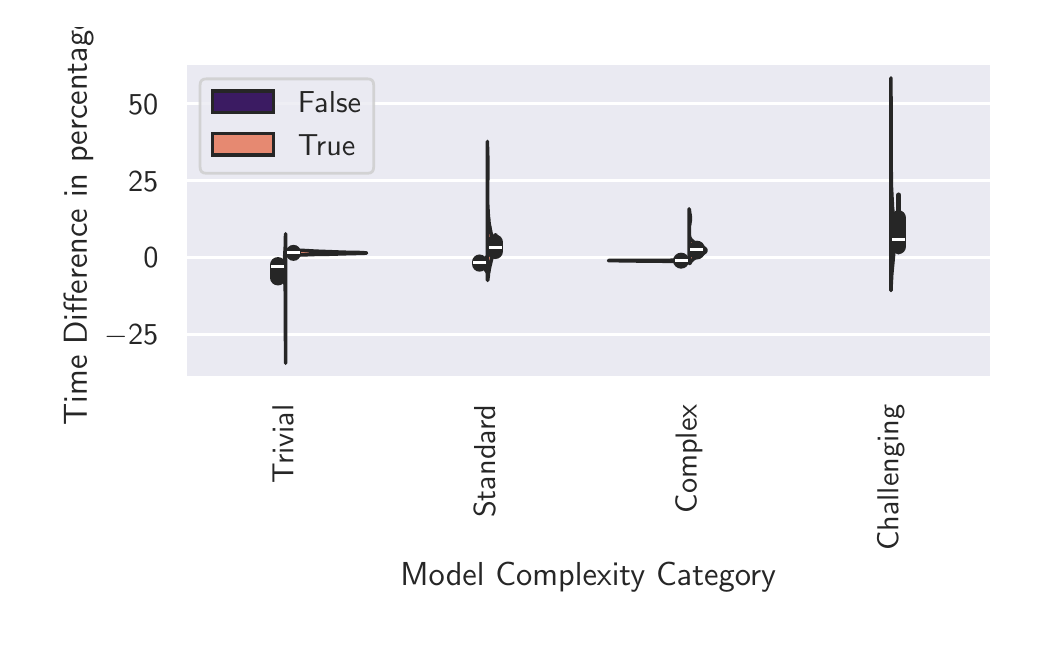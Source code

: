 \begingroup%
\makeatletter%
\begin{pgfpicture}%
\pgfpathrectangle{\pgfpointorigin}{\pgfqpoint{5.0in}{3.0in}}%
\pgfusepath{use as bounding box, clip}%
\begin{pgfscope}%
\pgfsetbuttcap%
\pgfsetmiterjoin%
\definecolor{currentfill}{rgb}{1.0,1.0,1.0}%
\pgfsetfillcolor{currentfill}%
\pgfsetlinewidth{0.0pt}%
\definecolor{currentstroke}{rgb}{1.0,1.0,1.0}%
\pgfsetstrokecolor{currentstroke}%
\pgfsetdash{}{0pt}%
\pgfpathmoveto{\pgfqpoint{0.0in}{0.0in}}%
\pgfpathlineto{\pgfqpoint{5.0in}{0.0in}}%
\pgfpathlineto{\pgfqpoint{5.0in}{3.0in}}%
\pgfpathlineto{\pgfqpoint{0.0in}{3.0in}}%
\pgfpathlineto{\pgfqpoint{0.0in}{0.0in}}%
\pgfpathclose%
\pgfusepath{fill}%
\end{pgfscope}%
\begin{pgfscope}%
\pgfsetbuttcap%
\pgfsetmiterjoin%
\definecolor{currentfill}{rgb}{0.918,0.918,0.949}%
\pgfsetfillcolor{currentfill}%
\pgfsetlinewidth{0.0pt}%
\definecolor{currentstroke}{rgb}{0.0,0.0,0.0}%
\pgfsetstrokecolor{currentstroke}%
\pgfsetstrokeopacity{0.0}%
\pgfsetdash{}{0pt}%
\pgfpathmoveto{\pgfqpoint{0.786in}{1.25in}}%
\pgfpathlineto{\pgfqpoint{4.82in}{1.25in}}%
\pgfpathlineto{\pgfqpoint{4.82in}{2.82in}}%
\pgfpathlineto{\pgfqpoint{0.786in}{2.82in}}%
\pgfpathlineto{\pgfqpoint{0.786in}{1.25in}}%
\pgfpathclose%
\pgfusepath{fill}%
\end{pgfscope}%
\begin{pgfscope}%
\definecolor{textcolor}{rgb}{0.15,0.15,0.15}%
\pgfsetstrokecolor{textcolor}%
\pgfsetfillcolor{textcolor}%
\pgftext[x=1.328in, y=0.723in, left, base,rotate=90.0]{\color{textcolor}{\sffamily\fontsize{11.0}{13.2}\selectfont\catcode`\^=\active\def^{\ifmmode\sp\else\^{}\fi}\catcode`\%=\active\def%{\%}Trivial}}%
\end{pgfscope}%
\begin{pgfscope}%
\definecolor{textcolor}{rgb}{0.15,0.15,0.15}%
\pgfsetstrokecolor{textcolor}%
\pgfsetfillcolor{textcolor}%
\pgftext[x=2.337in, y=0.549in, left, base,rotate=90.0]{\color{textcolor}{\sffamily\fontsize{11.0}{13.2}\selectfont\catcode`\^=\active\def^{\ifmmode\sp\else\^{}\fi}\catcode`\%=\active\def%{\%}Standard}}%
\end{pgfscope}%
\begin{pgfscope}%
\definecolor{textcolor}{rgb}{0.15,0.15,0.15}%
\pgfsetstrokecolor{textcolor}%
\pgfsetfillcolor{textcolor}%
\pgftext[x=3.345in, y=0.572in, left, base,rotate=90.0]{\color{textcolor}{\sffamily\fontsize{11.0}{13.2}\selectfont\catcode`\^=\active\def^{\ifmmode\sp\else\^{}\fi}\catcode`\%=\active\def%{\%}Complex}}%
\end{pgfscope}%
\begin{pgfscope}%
\definecolor{textcolor}{rgb}{0.15,0.15,0.15}%
\pgfsetstrokecolor{textcolor}%
\pgfsetfillcolor{textcolor}%
\pgftext[x=4.354in, y=0.384in, left, base,rotate=90.0]{\color{textcolor}{\sffamily\fontsize{11.0}{13.2}\selectfont\catcode`\^=\active\def^{\ifmmode\sp\else\^{}\fi}\catcode`\%=\active\def%{\%}Challenging}}%
\end{pgfscope}%
\begin{pgfscope}%
\definecolor{textcolor}{rgb}{0.15,0.15,0.15}%
\pgfsetstrokecolor{textcolor}%
\pgfsetfillcolor{textcolor}%
\pgftext[x=2.803in,y=0.328in,,top]{\color{textcolor}{\sffamily\fontsize{12.0}{14.4}\selectfont\catcode`\^=\active\def^{\ifmmode\sp\else\^{}\fi}\catcode`\%=\active\def%{\%}Model Complexity Category}}%
\end{pgfscope}%
\begin{pgfscope}%
\pgfpathrectangle{\pgfqpoint{0.786in}{1.25in}}{\pgfqpoint{4.034in}{1.57in}}%
\pgfusepath{clip}%
\pgfsetroundcap%
\pgfsetroundjoin%
\pgfsetlinewidth{1.004pt}%
\definecolor{currentstroke}{rgb}{1.0,1.0,1.0}%
\pgfsetstrokecolor{currentstroke}%
\pgfsetdash{}{0pt}%
\pgfpathmoveto{\pgfqpoint{0.786in}{1.467in}}%
\pgfpathlineto{\pgfqpoint{4.82in}{1.467in}}%
\pgfusepath{stroke}%
\end{pgfscope}%
\begin{pgfscope}%
\definecolor{textcolor}{rgb}{0.15,0.15,0.15}%
\pgfsetstrokecolor{textcolor}%
\pgfsetfillcolor{textcolor}%
\pgftext[x=0.384in, y=1.414in, left, base]{\color{textcolor}{\sffamily\fontsize{11.0}{13.2}\selectfont\catcode`\^=\active\def^{\ifmmode\sp\else\^{}\fi}\catcode`\%=\active\def%{\%}\ensuremath{-}25}}%
\end{pgfscope}%
\begin{pgfscope}%
\pgfpathrectangle{\pgfqpoint{0.786in}{1.25in}}{\pgfqpoint{4.034in}{1.57in}}%
\pgfusepath{clip}%
\pgfsetroundcap%
\pgfsetroundjoin%
\pgfsetlinewidth{1.004pt}%
\definecolor{currentstroke}{rgb}{1.0,1.0,1.0}%
\pgfsetstrokecolor{currentstroke}%
\pgfsetdash{}{0pt}%
\pgfpathmoveto{\pgfqpoint{0.786in}{1.851in}}%
\pgfpathlineto{\pgfqpoint{4.82in}{1.851in}}%
\pgfusepath{stroke}%
\end{pgfscope}%
\begin{pgfscope}%
\definecolor{textcolor}{rgb}{0.15,0.15,0.15}%
\pgfsetstrokecolor{textcolor}%
\pgfsetfillcolor{textcolor}%
\pgftext[x=0.578in, y=1.799in, left, base]{\color{textcolor}{\sffamily\fontsize{11.0}{13.2}\selectfont\catcode`\^=\active\def^{\ifmmode\sp\else\^{}\fi}\catcode`\%=\active\def%{\%}0}}%
\end{pgfscope}%
\begin{pgfscope}%
\pgfpathrectangle{\pgfqpoint{0.786in}{1.25in}}{\pgfqpoint{4.034in}{1.57in}}%
\pgfusepath{clip}%
\pgfsetroundcap%
\pgfsetroundjoin%
\pgfsetlinewidth{1.004pt}%
\definecolor{currentstroke}{rgb}{1.0,1.0,1.0}%
\pgfsetstrokecolor{currentstroke}%
\pgfsetdash{}{0pt}%
\pgfpathmoveto{\pgfqpoint{0.786in}{2.236in}}%
\pgfpathlineto{\pgfqpoint{4.82in}{2.236in}}%
\pgfusepath{stroke}%
\end{pgfscope}%
\begin{pgfscope}%
\definecolor{textcolor}{rgb}{0.15,0.15,0.15}%
\pgfsetstrokecolor{textcolor}%
\pgfsetfillcolor{textcolor}%
\pgftext[x=0.502in, y=2.183in, left, base]{\color{textcolor}{\sffamily\fontsize{11.0}{13.2}\selectfont\catcode`\^=\active\def^{\ifmmode\sp\else\^{}\fi}\catcode`\%=\active\def%{\%}25}}%
\end{pgfscope}%
\begin{pgfscope}%
\pgfpathrectangle{\pgfqpoint{0.786in}{1.25in}}{\pgfqpoint{4.034in}{1.57in}}%
\pgfusepath{clip}%
\pgfsetroundcap%
\pgfsetroundjoin%
\pgfsetlinewidth{1.004pt}%
\definecolor{currentstroke}{rgb}{1.0,1.0,1.0}%
\pgfsetstrokecolor{currentstroke}%
\pgfsetdash{}{0pt}%
\pgfpathmoveto{\pgfqpoint{0.786in}{2.621in}}%
\pgfpathlineto{\pgfqpoint{4.82in}{2.621in}}%
\pgfusepath{stroke}%
\end{pgfscope}%
\begin{pgfscope}%
\definecolor{textcolor}{rgb}{0.15,0.15,0.15}%
\pgfsetstrokecolor{textcolor}%
\pgfsetfillcolor{textcolor}%
\pgftext[x=0.502in, y=2.568in, left, base]{\color{textcolor}{\sffamily\fontsize{11.0}{13.2}\selectfont\catcode`\^=\active\def^{\ifmmode\sp\else\^{}\fi}\catcode`\%=\active\def%{\%}50}}%
\end{pgfscope}%
\begin{pgfscope}%
\definecolor{textcolor}{rgb}{0.15,0.15,0.15}%
\pgfsetstrokecolor{textcolor}%
\pgfsetfillcolor{textcolor}%
\pgftext[x=0.328in,y=2.035in,,bottom,rotate=90.0]{\color{textcolor}{\sffamily\fontsize{12.0}{14.4}\selectfont\catcode`\^=\active\def^{\ifmmode\sp\else\^{}\fi}\catcode`\%=\active\def%{\%}Time Difference in percentage}}%
\end{pgfscope}%
\begin{pgfscope}%
\pgfpathrectangle{\pgfqpoint{0.786in}{1.25in}}{\pgfqpoint{4.034in}{1.57in}}%
\pgfusepath{clip}%
\pgfsetbuttcap%
\pgfsetroundjoin%
\definecolor{currentfill}{rgb}{0.231,0.107,0.385}%
\pgfsetfillcolor{currentfill}%
\pgfsetlinewidth{1.255pt}%
\definecolor{currentstroke}{rgb}{0.148,0.148,0.148}%
\pgfsetstrokecolor{currentstroke}%
\pgfsetdash{}{0pt}%
\pgfsys@defobject{currentmarker}{\pgfqpoint{1.284in}{1.322in}}{\pgfqpoint{1.29in}{1.97in}}{%
\pgfpathmoveto{\pgfqpoint{1.29in}{1.322in}}%
\pgfpathlineto{\pgfqpoint{1.29in}{1.322in}}%
\pgfpathlineto{\pgfqpoint{1.29in}{1.328in}}%
\pgfpathlineto{\pgfqpoint{1.29in}{1.335in}}%
\pgfpathlineto{\pgfqpoint{1.29in}{1.341in}}%
\pgfpathlineto{\pgfqpoint{1.29in}{1.348in}}%
\pgfpathlineto{\pgfqpoint{1.29in}{1.354in}}%
\pgfpathlineto{\pgfqpoint{1.29in}{1.361in}}%
\pgfpathlineto{\pgfqpoint{1.29in}{1.367in}}%
\pgfpathlineto{\pgfqpoint{1.29in}{1.374in}}%
\pgfpathlineto{\pgfqpoint{1.29in}{1.381in}}%
\pgfpathlineto{\pgfqpoint{1.29in}{1.387in}}%
\pgfpathlineto{\pgfqpoint{1.29in}{1.394in}}%
\pgfpathlineto{\pgfqpoint{1.29in}{1.4in}}%
\pgfpathlineto{\pgfqpoint{1.29in}{1.407in}}%
\pgfpathlineto{\pgfqpoint{1.29in}{1.413in}}%
\pgfpathlineto{\pgfqpoint{1.29in}{1.42in}}%
\pgfpathlineto{\pgfqpoint{1.29in}{1.426in}}%
\pgfpathlineto{\pgfqpoint{1.289in}{1.433in}}%
\pgfpathlineto{\pgfqpoint{1.289in}{1.44in}}%
\pgfpathlineto{\pgfqpoint{1.289in}{1.446in}}%
\pgfpathlineto{\pgfqpoint{1.289in}{1.453in}}%
\pgfpathlineto{\pgfqpoint{1.289in}{1.459in}}%
\pgfpathlineto{\pgfqpoint{1.289in}{1.466in}}%
\pgfpathlineto{\pgfqpoint{1.289in}{1.472in}}%
\pgfpathlineto{\pgfqpoint{1.289in}{1.479in}}%
\pgfpathlineto{\pgfqpoint{1.289in}{1.485in}}%
\pgfpathlineto{\pgfqpoint{1.289in}{1.492in}}%
\pgfpathlineto{\pgfqpoint{1.289in}{1.498in}}%
\pgfpathlineto{\pgfqpoint{1.289in}{1.505in}}%
\pgfpathlineto{\pgfqpoint{1.289in}{1.512in}}%
\pgfpathlineto{\pgfqpoint{1.289in}{1.518in}}%
\pgfpathlineto{\pgfqpoint{1.289in}{1.525in}}%
\pgfpathlineto{\pgfqpoint{1.289in}{1.531in}}%
\pgfpathlineto{\pgfqpoint{1.289in}{1.538in}}%
\pgfpathlineto{\pgfqpoint{1.289in}{1.544in}}%
\pgfpathlineto{\pgfqpoint{1.289in}{1.551in}}%
\pgfpathlineto{\pgfqpoint{1.289in}{1.557in}}%
\pgfpathlineto{\pgfqpoint{1.289in}{1.564in}}%
\pgfpathlineto{\pgfqpoint{1.289in}{1.57in}}%
\pgfpathlineto{\pgfqpoint{1.289in}{1.577in}}%
\pgfpathlineto{\pgfqpoint{1.289in}{1.584in}}%
\pgfpathlineto{\pgfqpoint{1.289in}{1.59in}}%
\pgfpathlineto{\pgfqpoint{1.289in}{1.597in}}%
\pgfpathlineto{\pgfqpoint{1.289in}{1.603in}}%
\pgfpathlineto{\pgfqpoint{1.289in}{1.61in}}%
\pgfpathlineto{\pgfqpoint{1.289in}{1.616in}}%
\pgfpathlineto{\pgfqpoint{1.289in}{1.623in}}%
\pgfpathlineto{\pgfqpoint{1.289in}{1.629in}}%
\pgfpathlineto{\pgfqpoint{1.289in}{1.636in}}%
\pgfpathlineto{\pgfqpoint{1.289in}{1.642in}}%
\pgfpathlineto{\pgfqpoint{1.288in}{1.649in}}%
\pgfpathlineto{\pgfqpoint{1.288in}{1.656in}}%
\pgfpathlineto{\pgfqpoint{1.288in}{1.662in}}%
\pgfpathlineto{\pgfqpoint{1.288in}{1.669in}}%
\pgfpathlineto{\pgfqpoint{1.288in}{1.675in}}%
\pgfpathlineto{\pgfqpoint{1.288in}{1.682in}}%
\pgfpathlineto{\pgfqpoint{1.287in}{1.688in}}%
\pgfpathlineto{\pgfqpoint{1.287in}{1.695in}}%
\pgfpathlineto{\pgfqpoint{1.287in}{1.701in}}%
\pgfpathlineto{\pgfqpoint{1.287in}{1.708in}}%
\pgfpathlineto{\pgfqpoint{1.287in}{1.715in}}%
\pgfpathlineto{\pgfqpoint{1.286in}{1.721in}}%
\pgfpathlineto{\pgfqpoint{1.286in}{1.728in}}%
\pgfpathlineto{\pgfqpoint{1.286in}{1.734in}}%
\pgfpathlineto{\pgfqpoint{1.285in}{1.741in}}%
\pgfpathlineto{\pgfqpoint{1.285in}{1.747in}}%
\pgfpathlineto{\pgfqpoint{1.285in}{1.754in}}%
\pgfpathlineto{\pgfqpoint{1.285in}{1.76in}}%
\pgfpathlineto{\pgfqpoint{1.284in}{1.767in}}%
\pgfpathlineto{\pgfqpoint{1.284in}{1.773in}}%
\pgfpathlineto{\pgfqpoint{1.284in}{1.78in}}%
\pgfpathlineto{\pgfqpoint{1.284in}{1.787in}}%
\pgfpathlineto{\pgfqpoint{1.284in}{1.793in}}%
\pgfpathlineto{\pgfqpoint{1.284in}{1.8in}}%
\pgfpathlineto{\pgfqpoint{1.284in}{1.806in}}%
\pgfpathlineto{\pgfqpoint{1.284in}{1.813in}}%
\pgfpathlineto{\pgfqpoint{1.284in}{1.819in}}%
\pgfpathlineto{\pgfqpoint{1.284in}{1.826in}}%
\pgfpathlineto{\pgfqpoint{1.284in}{1.832in}}%
\pgfpathlineto{\pgfqpoint{1.284in}{1.839in}}%
\pgfpathlineto{\pgfqpoint{1.285in}{1.845in}}%
\pgfpathlineto{\pgfqpoint{1.285in}{1.852in}}%
\pgfpathlineto{\pgfqpoint{1.285in}{1.859in}}%
\pgfpathlineto{\pgfqpoint{1.286in}{1.865in}}%
\pgfpathlineto{\pgfqpoint{1.286in}{1.872in}}%
\pgfpathlineto{\pgfqpoint{1.286in}{1.878in}}%
\pgfpathlineto{\pgfqpoint{1.287in}{1.885in}}%
\pgfpathlineto{\pgfqpoint{1.287in}{1.891in}}%
\pgfpathlineto{\pgfqpoint{1.287in}{1.898in}}%
\pgfpathlineto{\pgfqpoint{1.288in}{1.904in}}%
\pgfpathlineto{\pgfqpoint{1.288in}{1.911in}}%
\pgfpathlineto{\pgfqpoint{1.288in}{1.918in}}%
\pgfpathlineto{\pgfqpoint{1.288in}{1.924in}}%
\pgfpathlineto{\pgfqpoint{1.289in}{1.931in}}%
\pgfpathlineto{\pgfqpoint{1.289in}{1.937in}}%
\pgfpathlineto{\pgfqpoint{1.289in}{1.944in}}%
\pgfpathlineto{\pgfqpoint{1.289in}{1.95in}}%
\pgfpathlineto{\pgfqpoint{1.289in}{1.957in}}%
\pgfpathlineto{\pgfqpoint{1.29in}{1.963in}}%
\pgfpathlineto{\pgfqpoint{1.29in}{1.97in}}%
\pgfpathlineto{\pgfqpoint{1.29in}{1.97in}}%
\pgfpathlineto{\pgfqpoint{1.29in}{1.97in}}%
\pgfpathlineto{\pgfqpoint{1.29in}{1.963in}}%
\pgfpathlineto{\pgfqpoint{1.29in}{1.957in}}%
\pgfpathlineto{\pgfqpoint{1.29in}{1.95in}}%
\pgfpathlineto{\pgfqpoint{1.29in}{1.944in}}%
\pgfpathlineto{\pgfqpoint{1.29in}{1.937in}}%
\pgfpathlineto{\pgfqpoint{1.29in}{1.931in}}%
\pgfpathlineto{\pgfqpoint{1.29in}{1.924in}}%
\pgfpathlineto{\pgfqpoint{1.29in}{1.918in}}%
\pgfpathlineto{\pgfqpoint{1.29in}{1.911in}}%
\pgfpathlineto{\pgfqpoint{1.29in}{1.904in}}%
\pgfpathlineto{\pgfqpoint{1.29in}{1.898in}}%
\pgfpathlineto{\pgfqpoint{1.29in}{1.891in}}%
\pgfpathlineto{\pgfqpoint{1.29in}{1.885in}}%
\pgfpathlineto{\pgfqpoint{1.29in}{1.878in}}%
\pgfpathlineto{\pgfqpoint{1.29in}{1.872in}}%
\pgfpathlineto{\pgfqpoint{1.29in}{1.865in}}%
\pgfpathlineto{\pgfqpoint{1.29in}{1.859in}}%
\pgfpathlineto{\pgfqpoint{1.29in}{1.852in}}%
\pgfpathlineto{\pgfqpoint{1.29in}{1.845in}}%
\pgfpathlineto{\pgfqpoint{1.29in}{1.839in}}%
\pgfpathlineto{\pgfqpoint{1.29in}{1.832in}}%
\pgfpathlineto{\pgfqpoint{1.29in}{1.826in}}%
\pgfpathlineto{\pgfqpoint{1.29in}{1.819in}}%
\pgfpathlineto{\pgfqpoint{1.29in}{1.813in}}%
\pgfpathlineto{\pgfqpoint{1.29in}{1.806in}}%
\pgfpathlineto{\pgfqpoint{1.29in}{1.8in}}%
\pgfpathlineto{\pgfqpoint{1.29in}{1.793in}}%
\pgfpathlineto{\pgfqpoint{1.29in}{1.787in}}%
\pgfpathlineto{\pgfqpoint{1.29in}{1.78in}}%
\pgfpathlineto{\pgfqpoint{1.29in}{1.773in}}%
\pgfpathlineto{\pgfqpoint{1.29in}{1.767in}}%
\pgfpathlineto{\pgfqpoint{1.29in}{1.76in}}%
\pgfpathlineto{\pgfqpoint{1.29in}{1.754in}}%
\pgfpathlineto{\pgfqpoint{1.29in}{1.747in}}%
\pgfpathlineto{\pgfqpoint{1.29in}{1.741in}}%
\pgfpathlineto{\pgfqpoint{1.29in}{1.734in}}%
\pgfpathlineto{\pgfqpoint{1.29in}{1.728in}}%
\pgfpathlineto{\pgfqpoint{1.29in}{1.721in}}%
\pgfpathlineto{\pgfqpoint{1.29in}{1.715in}}%
\pgfpathlineto{\pgfqpoint{1.29in}{1.708in}}%
\pgfpathlineto{\pgfqpoint{1.29in}{1.701in}}%
\pgfpathlineto{\pgfqpoint{1.29in}{1.695in}}%
\pgfpathlineto{\pgfqpoint{1.29in}{1.688in}}%
\pgfpathlineto{\pgfqpoint{1.29in}{1.682in}}%
\pgfpathlineto{\pgfqpoint{1.29in}{1.675in}}%
\pgfpathlineto{\pgfqpoint{1.29in}{1.669in}}%
\pgfpathlineto{\pgfqpoint{1.29in}{1.662in}}%
\pgfpathlineto{\pgfqpoint{1.29in}{1.656in}}%
\pgfpathlineto{\pgfqpoint{1.29in}{1.649in}}%
\pgfpathlineto{\pgfqpoint{1.29in}{1.642in}}%
\pgfpathlineto{\pgfqpoint{1.29in}{1.636in}}%
\pgfpathlineto{\pgfqpoint{1.29in}{1.629in}}%
\pgfpathlineto{\pgfqpoint{1.29in}{1.623in}}%
\pgfpathlineto{\pgfqpoint{1.29in}{1.616in}}%
\pgfpathlineto{\pgfqpoint{1.29in}{1.61in}}%
\pgfpathlineto{\pgfqpoint{1.29in}{1.603in}}%
\pgfpathlineto{\pgfqpoint{1.29in}{1.597in}}%
\pgfpathlineto{\pgfqpoint{1.29in}{1.59in}}%
\pgfpathlineto{\pgfqpoint{1.29in}{1.584in}}%
\pgfpathlineto{\pgfqpoint{1.29in}{1.577in}}%
\pgfpathlineto{\pgfqpoint{1.29in}{1.57in}}%
\pgfpathlineto{\pgfqpoint{1.29in}{1.564in}}%
\pgfpathlineto{\pgfqpoint{1.29in}{1.557in}}%
\pgfpathlineto{\pgfqpoint{1.29in}{1.551in}}%
\pgfpathlineto{\pgfqpoint{1.29in}{1.544in}}%
\pgfpathlineto{\pgfqpoint{1.29in}{1.538in}}%
\pgfpathlineto{\pgfqpoint{1.29in}{1.531in}}%
\pgfpathlineto{\pgfqpoint{1.29in}{1.525in}}%
\pgfpathlineto{\pgfqpoint{1.29in}{1.518in}}%
\pgfpathlineto{\pgfqpoint{1.29in}{1.512in}}%
\pgfpathlineto{\pgfqpoint{1.29in}{1.505in}}%
\pgfpathlineto{\pgfqpoint{1.29in}{1.498in}}%
\pgfpathlineto{\pgfqpoint{1.29in}{1.492in}}%
\pgfpathlineto{\pgfqpoint{1.29in}{1.485in}}%
\pgfpathlineto{\pgfqpoint{1.29in}{1.479in}}%
\pgfpathlineto{\pgfqpoint{1.29in}{1.472in}}%
\pgfpathlineto{\pgfqpoint{1.29in}{1.466in}}%
\pgfpathlineto{\pgfqpoint{1.29in}{1.459in}}%
\pgfpathlineto{\pgfqpoint{1.29in}{1.453in}}%
\pgfpathlineto{\pgfqpoint{1.29in}{1.446in}}%
\pgfpathlineto{\pgfqpoint{1.29in}{1.44in}}%
\pgfpathlineto{\pgfqpoint{1.29in}{1.433in}}%
\pgfpathlineto{\pgfqpoint{1.29in}{1.426in}}%
\pgfpathlineto{\pgfqpoint{1.29in}{1.42in}}%
\pgfpathlineto{\pgfqpoint{1.29in}{1.413in}}%
\pgfpathlineto{\pgfqpoint{1.29in}{1.407in}}%
\pgfpathlineto{\pgfqpoint{1.29in}{1.4in}}%
\pgfpathlineto{\pgfqpoint{1.29in}{1.394in}}%
\pgfpathlineto{\pgfqpoint{1.29in}{1.387in}}%
\pgfpathlineto{\pgfqpoint{1.29in}{1.381in}}%
\pgfpathlineto{\pgfqpoint{1.29in}{1.374in}}%
\pgfpathlineto{\pgfqpoint{1.29in}{1.367in}}%
\pgfpathlineto{\pgfqpoint{1.29in}{1.361in}}%
\pgfpathlineto{\pgfqpoint{1.29in}{1.354in}}%
\pgfpathlineto{\pgfqpoint{1.29in}{1.348in}}%
\pgfpathlineto{\pgfqpoint{1.29in}{1.341in}}%
\pgfpathlineto{\pgfqpoint{1.29in}{1.335in}}%
\pgfpathlineto{\pgfqpoint{1.29in}{1.328in}}%
\pgfpathlineto{\pgfqpoint{1.29in}{1.322in}}%
\pgfpathlineto{\pgfqpoint{1.29in}{1.322in}}%
\pgfpathclose%
\pgfusepath{stroke,fill}%
}%
\begin{pgfscope}%
\pgfsys@transformshift{0.0in}{0.0in}%
\pgfsys@useobject{currentmarker}{}%
\end{pgfscope}%
\end{pgfscope}%
\begin{pgfscope}%
\pgfpathrectangle{\pgfqpoint{0.786in}{1.25in}}{\pgfqpoint{4.034in}{1.57in}}%
\pgfusepath{clip}%
\pgfsetbuttcap%
\pgfsetroundjoin%
\definecolor{currentfill}{rgb}{0.903,0.537,0.444}%
\pgfsetfillcolor{currentfill}%
\pgfsetlinewidth{1.255pt}%
\definecolor{currentstroke}{rgb}{0.148,0.148,0.148}%
\pgfsetstrokecolor{currentstroke}%
\pgfsetdash{}{0pt}%
\pgfsys@defobject{currentmarker}{\pgfqpoint{1.29in}{1.86in}}{\pgfqpoint{1.694in}{1.89in}}{%
\pgfpathmoveto{\pgfqpoint{1.308in}{1.86in}}%
\pgfpathlineto{\pgfqpoint{1.29in}{1.86in}}%
\pgfpathlineto{\pgfqpoint{1.29in}{1.861in}}%
\pgfpathlineto{\pgfqpoint{1.29in}{1.861in}}%
\pgfpathlineto{\pgfqpoint{1.29in}{1.861in}}%
\pgfpathlineto{\pgfqpoint{1.29in}{1.861in}}%
\pgfpathlineto{\pgfqpoint{1.29in}{1.862in}}%
\pgfpathlineto{\pgfqpoint{1.29in}{1.862in}}%
\pgfpathlineto{\pgfqpoint{1.29in}{1.862in}}%
\pgfpathlineto{\pgfqpoint{1.29in}{1.863in}}%
\pgfpathlineto{\pgfqpoint{1.29in}{1.863in}}%
\pgfpathlineto{\pgfqpoint{1.29in}{1.863in}}%
\pgfpathlineto{\pgfqpoint{1.29in}{1.864in}}%
\pgfpathlineto{\pgfqpoint{1.29in}{1.864in}}%
\pgfpathlineto{\pgfqpoint{1.29in}{1.864in}}%
\pgfpathlineto{\pgfqpoint{1.29in}{1.864in}}%
\pgfpathlineto{\pgfqpoint{1.29in}{1.865in}}%
\pgfpathlineto{\pgfqpoint{1.29in}{1.865in}}%
\pgfpathlineto{\pgfqpoint{1.29in}{1.865in}}%
\pgfpathlineto{\pgfqpoint{1.29in}{1.866in}}%
\pgfpathlineto{\pgfqpoint{1.29in}{1.866in}}%
\pgfpathlineto{\pgfqpoint{1.29in}{1.866in}}%
\pgfpathlineto{\pgfqpoint{1.29in}{1.867in}}%
\pgfpathlineto{\pgfqpoint{1.29in}{1.867in}}%
\pgfpathlineto{\pgfqpoint{1.29in}{1.867in}}%
\pgfpathlineto{\pgfqpoint{1.29in}{1.867in}}%
\pgfpathlineto{\pgfqpoint{1.29in}{1.868in}}%
\pgfpathlineto{\pgfqpoint{1.29in}{1.868in}}%
\pgfpathlineto{\pgfqpoint{1.29in}{1.868in}}%
\pgfpathlineto{\pgfqpoint{1.29in}{1.869in}}%
\pgfpathlineto{\pgfqpoint{1.29in}{1.869in}}%
\pgfpathlineto{\pgfqpoint{1.29in}{1.869in}}%
\pgfpathlineto{\pgfqpoint{1.29in}{1.87in}}%
\pgfpathlineto{\pgfqpoint{1.29in}{1.87in}}%
\pgfpathlineto{\pgfqpoint{1.29in}{1.87in}}%
\pgfpathlineto{\pgfqpoint{1.29in}{1.87in}}%
\pgfpathlineto{\pgfqpoint{1.29in}{1.871in}}%
\pgfpathlineto{\pgfqpoint{1.29in}{1.871in}}%
\pgfpathlineto{\pgfqpoint{1.29in}{1.871in}}%
\pgfpathlineto{\pgfqpoint{1.29in}{1.872in}}%
\pgfpathlineto{\pgfqpoint{1.29in}{1.872in}}%
\pgfpathlineto{\pgfqpoint{1.29in}{1.872in}}%
\pgfpathlineto{\pgfqpoint{1.29in}{1.873in}}%
\pgfpathlineto{\pgfqpoint{1.29in}{1.873in}}%
\pgfpathlineto{\pgfqpoint{1.29in}{1.873in}}%
\pgfpathlineto{\pgfqpoint{1.29in}{1.873in}}%
\pgfpathlineto{\pgfqpoint{1.29in}{1.874in}}%
\pgfpathlineto{\pgfqpoint{1.29in}{1.874in}}%
\pgfpathlineto{\pgfqpoint{1.29in}{1.874in}}%
\pgfpathlineto{\pgfqpoint{1.29in}{1.875in}}%
\pgfpathlineto{\pgfqpoint{1.29in}{1.875in}}%
\pgfpathlineto{\pgfqpoint{1.29in}{1.875in}}%
\pgfpathlineto{\pgfqpoint{1.29in}{1.876in}}%
\pgfpathlineto{\pgfqpoint{1.29in}{1.876in}}%
\pgfpathlineto{\pgfqpoint{1.29in}{1.876in}}%
\pgfpathlineto{\pgfqpoint{1.29in}{1.876in}}%
\pgfpathlineto{\pgfqpoint{1.29in}{1.877in}}%
\pgfpathlineto{\pgfqpoint{1.29in}{1.877in}}%
\pgfpathlineto{\pgfqpoint{1.29in}{1.877in}}%
\pgfpathlineto{\pgfqpoint{1.29in}{1.878in}}%
\pgfpathlineto{\pgfqpoint{1.29in}{1.878in}}%
\pgfpathlineto{\pgfqpoint{1.29in}{1.878in}}%
\pgfpathlineto{\pgfqpoint{1.29in}{1.879in}}%
\pgfpathlineto{\pgfqpoint{1.29in}{1.879in}}%
\pgfpathlineto{\pgfqpoint{1.29in}{1.879in}}%
\pgfpathlineto{\pgfqpoint{1.29in}{1.88in}}%
\pgfpathlineto{\pgfqpoint{1.29in}{1.88in}}%
\pgfpathlineto{\pgfqpoint{1.29in}{1.88in}}%
\pgfpathlineto{\pgfqpoint{1.29in}{1.88in}}%
\pgfpathlineto{\pgfqpoint{1.29in}{1.881in}}%
\pgfpathlineto{\pgfqpoint{1.29in}{1.881in}}%
\pgfpathlineto{\pgfqpoint{1.29in}{1.881in}}%
\pgfpathlineto{\pgfqpoint{1.29in}{1.882in}}%
\pgfpathlineto{\pgfqpoint{1.29in}{1.882in}}%
\pgfpathlineto{\pgfqpoint{1.29in}{1.882in}}%
\pgfpathlineto{\pgfqpoint{1.29in}{1.883in}}%
\pgfpathlineto{\pgfqpoint{1.29in}{1.883in}}%
\pgfpathlineto{\pgfqpoint{1.29in}{1.883in}}%
\pgfpathlineto{\pgfqpoint{1.29in}{1.883in}}%
\pgfpathlineto{\pgfqpoint{1.29in}{1.884in}}%
\pgfpathlineto{\pgfqpoint{1.29in}{1.884in}}%
\pgfpathlineto{\pgfqpoint{1.29in}{1.884in}}%
\pgfpathlineto{\pgfqpoint{1.29in}{1.885in}}%
\pgfpathlineto{\pgfqpoint{1.29in}{1.885in}}%
\pgfpathlineto{\pgfqpoint{1.29in}{1.885in}}%
\pgfpathlineto{\pgfqpoint{1.29in}{1.886in}}%
\pgfpathlineto{\pgfqpoint{1.29in}{1.886in}}%
\pgfpathlineto{\pgfqpoint{1.29in}{1.886in}}%
\pgfpathlineto{\pgfqpoint{1.29in}{1.886in}}%
\pgfpathlineto{\pgfqpoint{1.29in}{1.887in}}%
\pgfpathlineto{\pgfqpoint{1.29in}{1.887in}}%
\pgfpathlineto{\pgfqpoint{1.29in}{1.887in}}%
\pgfpathlineto{\pgfqpoint{1.29in}{1.888in}}%
\pgfpathlineto{\pgfqpoint{1.29in}{1.888in}}%
\pgfpathlineto{\pgfqpoint{1.29in}{1.888in}}%
\pgfpathlineto{\pgfqpoint{1.29in}{1.889in}}%
\pgfpathlineto{\pgfqpoint{1.29in}{1.889in}}%
\pgfpathlineto{\pgfqpoint{1.29in}{1.889in}}%
\pgfpathlineto{\pgfqpoint{1.29in}{1.889in}}%
\pgfpathlineto{\pgfqpoint{1.29in}{1.89in}}%
\pgfpathlineto{\pgfqpoint{1.29in}{1.89in}}%
\pgfpathlineto{\pgfqpoint{1.307in}{1.89in}}%
\pgfpathlineto{\pgfqpoint{1.307in}{1.89in}}%
\pgfpathlineto{\pgfqpoint{1.31in}{1.89in}}%
\pgfpathlineto{\pgfqpoint{1.313in}{1.889in}}%
\pgfpathlineto{\pgfqpoint{1.317in}{1.889in}}%
\pgfpathlineto{\pgfqpoint{1.32in}{1.889in}}%
\pgfpathlineto{\pgfqpoint{1.325in}{1.889in}}%
\pgfpathlineto{\pgfqpoint{1.329in}{1.888in}}%
\pgfpathlineto{\pgfqpoint{1.334in}{1.888in}}%
\pgfpathlineto{\pgfqpoint{1.34in}{1.888in}}%
\pgfpathlineto{\pgfqpoint{1.345in}{1.887in}}%
\pgfpathlineto{\pgfqpoint{1.351in}{1.887in}}%
\pgfpathlineto{\pgfqpoint{1.357in}{1.887in}}%
\pgfpathlineto{\pgfqpoint{1.364in}{1.886in}}%
\pgfpathlineto{\pgfqpoint{1.37in}{1.886in}}%
\pgfpathlineto{\pgfqpoint{1.377in}{1.886in}}%
\pgfpathlineto{\pgfqpoint{1.384in}{1.886in}}%
\pgfpathlineto{\pgfqpoint{1.391in}{1.885in}}%
\pgfpathlineto{\pgfqpoint{1.398in}{1.885in}}%
\pgfpathlineto{\pgfqpoint{1.404in}{1.885in}}%
\pgfpathlineto{\pgfqpoint{1.411in}{1.884in}}%
\pgfpathlineto{\pgfqpoint{1.418in}{1.884in}}%
\pgfpathlineto{\pgfqpoint{1.424in}{1.884in}}%
\pgfpathlineto{\pgfqpoint{1.431in}{1.883in}}%
\pgfpathlineto{\pgfqpoint{1.437in}{1.883in}}%
\pgfpathlineto{\pgfqpoint{1.443in}{1.883in}}%
\pgfpathlineto{\pgfqpoint{1.449in}{1.883in}}%
\pgfpathlineto{\pgfqpoint{1.455in}{1.882in}}%
\pgfpathlineto{\pgfqpoint{1.461in}{1.882in}}%
\pgfpathlineto{\pgfqpoint{1.467in}{1.882in}}%
\pgfpathlineto{\pgfqpoint{1.473in}{1.881in}}%
\pgfpathlineto{\pgfqpoint{1.48in}{1.881in}}%
\pgfpathlineto{\pgfqpoint{1.487in}{1.881in}}%
\pgfpathlineto{\pgfqpoint{1.494in}{1.88in}}%
\pgfpathlineto{\pgfqpoint{1.501in}{1.88in}}%
\pgfpathlineto{\pgfqpoint{1.509in}{1.88in}}%
\pgfpathlineto{\pgfqpoint{1.518in}{1.88in}}%
\pgfpathlineto{\pgfqpoint{1.527in}{1.879in}}%
\pgfpathlineto{\pgfqpoint{1.537in}{1.879in}}%
\pgfpathlineto{\pgfqpoint{1.547in}{1.879in}}%
\pgfpathlineto{\pgfqpoint{1.558in}{1.878in}}%
\pgfpathlineto{\pgfqpoint{1.569in}{1.878in}}%
\pgfpathlineto{\pgfqpoint{1.58in}{1.878in}}%
\pgfpathlineto{\pgfqpoint{1.592in}{1.877in}}%
\pgfpathlineto{\pgfqpoint{1.604in}{1.877in}}%
\pgfpathlineto{\pgfqpoint{1.615in}{1.877in}}%
\pgfpathlineto{\pgfqpoint{1.627in}{1.876in}}%
\pgfpathlineto{\pgfqpoint{1.638in}{1.876in}}%
\pgfpathlineto{\pgfqpoint{1.648in}{1.876in}}%
\pgfpathlineto{\pgfqpoint{1.658in}{1.876in}}%
\pgfpathlineto{\pgfqpoint{1.666in}{1.875in}}%
\pgfpathlineto{\pgfqpoint{1.674in}{1.875in}}%
\pgfpathlineto{\pgfqpoint{1.681in}{1.875in}}%
\pgfpathlineto{\pgfqpoint{1.686in}{1.874in}}%
\pgfpathlineto{\pgfqpoint{1.69in}{1.874in}}%
\pgfpathlineto{\pgfqpoint{1.693in}{1.874in}}%
\pgfpathlineto{\pgfqpoint{1.694in}{1.873in}}%
\pgfpathlineto{\pgfqpoint{1.693in}{1.873in}}%
\pgfpathlineto{\pgfqpoint{1.692in}{1.873in}}%
\pgfpathlineto{\pgfqpoint{1.688in}{1.873in}}%
\pgfpathlineto{\pgfqpoint{1.684in}{1.872in}}%
\pgfpathlineto{\pgfqpoint{1.678in}{1.872in}}%
\pgfpathlineto{\pgfqpoint{1.671in}{1.872in}}%
\pgfpathlineto{\pgfqpoint{1.663in}{1.871in}}%
\pgfpathlineto{\pgfqpoint{1.654in}{1.871in}}%
\pgfpathlineto{\pgfqpoint{1.644in}{1.871in}}%
\pgfpathlineto{\pgfqpoint{1.633in}{1.87in}}%
\pgfpathlineto{\pgfqpoint{1.622in}{1.87in}}%
\pgfpathlineto{\pgfqpoint{1.61in}{1.87in}}%
\pgfpathlineto{\pgfqpoint{1.598in}{1.87in}}%
\pgfpathlineto{\pgfqpoint{1.585in}{1.869in}}%
\pgfpathlineto{\pgfqpoint{1.573in}{1.869in}}%
\pgfpathlineto{\pgfqpoint{1.56in}{1.869in}}%
\pgfpathlineto{\pgfqpoint{1.547in}{1.868in}}%
\pgfpathlineto{\pgfqpoint{1.534in}{1.868in}}%
\pgfpathlineto{\pgfqpoint{1.521in}{1.868in}}%
\pgfpathlineto{\pgfqpoint{1.508in}{1.867in}}%
\pgfpathlineto{\pgfqpoint{1.495in}{1.867in}}%
\pgfpathlineto{\pgfqpoint{1.483in}{1.867in}}%
\pgfpathlineto{\pgfqpoint{1.471in}{1.867in}}%
\pgfpathlineto{\pgfqpoint{1.459in}{1.866in}}%
\pgfpathlineto{\pgfqpoint{1.447in}{1.866in}}%
\pgfpathlineto{\pgfqpoint{1.435in}{1.866in}}%
\pgfpathlineto{\pgfqpoint{1.424in}{1.865in}}%
\pgfpathlineto{\pgfqpoint{1.414in}{1.865in}}%
\pgfpathlineto{\pgfqpoint{1.403in}{1.865in}}%
\pgfpathlineto{\pgfqpoint{1.394in}{1.864in}}%
\pgfpathlineto{\pgfqpoint{1.384in}{1.864in}}%
\pgfpathlineto{\pgfqpoint{1.375in}{1.864in}}%
\pgfpathlineto{\pgfqpoint{1.367in}{1.864in}}%
\pgfpathlineto{\pgfqpoint{1.359in}{1.863in}}%
\pgfpathlineto{\pgfqpoint{1.352in}{1.863in}}%
\pgfpathlineto{\pgfqpoint{1.345in}{1.863in}}%
\pgfpathlineto{\pgfqpoint{1.339in}{1.862in}}%
\pgfpathlineto{\pgfqpoint{1.333in}{1.862in}}%
\pgfpathlineto{\pgfqpoint{1.327in}{1.862in}}%
\pgfpathlineto{\pgfqpoint{1.323in}{1.861in}}%
\pgfpathlineto{\pgfqpoint{1.318in}{1.861in}}%
\pgfpathlineto{\pgfqpoint{1.314in}{1.861in}}%
\pgfpathlineto{\pgfqpoint{1.311in}{1.861in}}%
\pgfpathlineto{\pgfqpoint{1.308in}{1.86in}}%
\pgfpathlineto{\pgfqpoint{1.308in}{1.86in}}%
\pgfpathclose%
\pgfusepath{stroke,fill}%
}%
\begin{pgfscope}%
\pgfsys@transformshift{0.0in}{0.0in}%
\pgfsys@useobject{currentmarker}{}%
\end{pgfscope}%
\end{pgfscope}%
\begin{pgfscope}%
\pgfpathrectangle{\pgfqpoint{0.786in}{1.25in}}{\pgfqpoint{4.034in}{1.57in}}%
\pgfusepath{clip}%
\pgfsetbuttcap%
\pgfsetroundjoin%
\definecolor{currentfill}{rgb}{0.231,0.107,0.385}%
\pgfsetfillcolor{currentfill}%
\pgfsetlinewidth{1.255pt}%
\definecolor{currentstroke}{rgb}{0.148,0.148,0.148}%
\pgfsetstrokecolor{currentstroke}%
\pgfsetdash{}{0pt}%
\pgfsys@defobject{currentmarker}{\pgfqpoint{2.257in}{1.776in}}{\pgfqpoint{2.299in}{1.856in}}{%
\pgfpathmoveto{\pgfqpoint{2.299in}{1.776in}}%
\pgfpathlineto{\pgfqpoint{2.297in}{1.776in}}%
\pgfpathlineto{\pgfqpoint{2.297in}{1.776in}}%
\pgfpathlineto{\pgfqpoint{2.297in}{1.777in}}%
\pgfpathlineto{\pgfqpoint{2.296in}{1.778in}}%
\pgfpathlineto{\pgfqpoint{2.296in}{1.779in}}%
\pgfpathlineto{\pgfqpoint{2.295in}{1.78in}}%
\pgfpathlineto{\pgfqpoint{2.295in}{1.781in}}%
\pgfpathlineto{\pgfqpoint{2.295in}{1.781in}}%
\pgfpathlineto{\pgfqpoint{2.294in}{1.782in}}%
\pgfpathlineto{\pgfqpoint{2.294in}{1.783in}}%
\pgfpathlineto{\pgfqpoint{2.293in}{1.784in}}%
\pgfpathlineto{\pgfqpoint{2.293in}{1.785in}}%
\pgfpathlineto{\pgfqpoint{2.292in}{1.785in}}%
\pgfpathlineto{\pgfqpoint{2.291in}{1.786in}}%
\pgfpathlineto{\pgfqpoint{2.291in}{1.787in}}%
\pgfpathlineto{\pgfqpoint{2.29in}{1.788in}}%
\pgfpathlineto{\pgfqpoint{2.29in}{1.789in}}%
\pgfpathlineto{\pgfqpoint{2.289in}{1.789in}}%
\pgfpathlineto{\pgfqpoint{2.288in}{1.79in}}%
\pgfpathlineto{\pgfqpoint{2.288in}{1.791in}}%
\pgfpathlineto{\pgfqpoint{2.287in}{1.792in}}%
\pgfpathlineto{\pgfqpoint{2.287in}{1.793in}}%
\pgfpathlineto{\pgfqpoint{2.286in}{1.793in}}%
\pgfpathlineto{\pgfqpoint{2.286in}{1.794in}}%
\pgfpathlineto{\pgfqpoint{2.286in}{1.795in}}%
\pgfpathlineto{\pgfqpoint{2.285in}{1.796in}}%
\pgfpathlineto{\pgfqpoint{2.285in}{1.797in}}%
\pgfpathlineto{\pgfqpoint{2.285in}{1.797in}}%
\pgfpathlineto{\pgfqpoint{2.284in}{1.798in}}%
\pgfpathlineto{\pgfqpoint{2.284in}{1.799in}}%
\pgfpathlineto{\pgfqpoint{2.284in}{1.8in}}%
\pgfpathlineto{\pgfqpoint{2.283in}{1.801in}}%
\pgfpathlineto{\pgfqpoint{2.283in}{1.802in}}%
\pgfpathlineto{\pgfqpoint{2.283in}{1.802in}}%
\pgfpathlineto{\pgfqpoint{2.282in}{1.803in}}%
\pgfpathlineto{\pgfqpoint{2.282in}{1.804in}}%
\pgfpathlineto{\pgfqpoint{2.282in}{1.805in}}%
\pgfpathlineto{\pgfqpoint{2.281in}{1.806in}}%
\pgfpathlineto{\pgfqpoint{2.28in}{1.806in}}%
\pgfpathlineto{\pgfqpoint{2.28in}{1.807in}}%
\pgfpathlineto{\pgfqpoint{2.279in}{1.808in}}%
\pgfpathlineto{\pgfqpoint{2.278in}{1.809in}}%
\pgfpathlineto{\pgfqpoint{2.277in}{1.81in}}%
\pgfpathlineto{\pgfqpoint{2.276in}{1.81in}}%
\pgfpathlineto{\pgfqpoint{2.275in}{1.811in}}%
\pgfpathlineto{\pgfqpoint{2.274in}{1.812in}}%
\pgfpathlineto{\pgfqpoint{2.273in}{1.813in}}%
\pgfpathlineto{\pgfqpoint{2.271in}{1.814in}}%
\pgfpathlineto{\pgfqpoint{2.27in}{1.814in}}%
\pgfpathlineto{\pgfqpoint{2.269in}{1.815in}}%
\pgfpathlineto{\pgfqpoint{2.267in}{1.816in}}%
\pgfpathlineto{\pgfqpoint{2.266in}{1.817in}}%
\pgfpathlineto{\pgfqpoint{2.265in}{1.818in}}%
\pgfpathlineto{\pgfqpoint{2.263in}{1.818in}}%
\pgfpathlineto{\pgfqpoint{2.262in}{1.819in}}%
\pgfpathlineto{\pgfqpoint{2.261in}{1.82in}}%
\pgfpathlineto{\pgfqpoint{2.26in}{1.821in}}%
\pgfpathlineto{\pgfqpoint{2.259in}{1.822in}}%
\pgfpathlineto{\pgfqpoint{2.258in}{1.823in}}%
\pgfpathlineto{\pgfqpoint{2.258in}{1.823in}}%
\pgfpathlineto{\pgfqpoint{2.257in}{1.824in}}%
\pgfpathlineto{\pgfqpoint{2.257in}{1.825in}}%
\pgfpathlineto{\pgfqpoint{2.257in}{1.826in}}%
\pgfpathlineto{\pgfqpoint{2.257in}{1.827in}}%
\pgfpathlineto{\pgfqpoint{2.257in}{1.827in}}%
\pgfpathlineto{\pgfqpoint{2.257in}{1.828in}}%
\pgfpathlineto{\pgfqpoint{2.258in}{1.829in}}%
\pgfpathlineto{\pgfqpoint{2.259in}{1.83in}}%
\pgfpathlineto{\pgfqpoint{2.26in}{1.831in}}%
\pgfpathlineto{\pgfqpoint{2.261in}{1.831in}}%
\pgfpathlineto{\pgfqpoint{2.262in}{1.832in}}%
\pgfpathlineto{\pgfqpoint{2.263in}{1.833in}}%
\pgfpathlineto{\pgfqpoint{2.264in}{1.834in}}%
\pgfpathlineto{\pgfqpoint{2.266in}{1.835in}}%
\pgfpathlineto{\pgfqpoint{2.267in}{1.835in}}%
\pgfpathlineto{\pgfqpoint{2.269in}{1.836in}}%
\pgfpathlineto{\pgfqpoint{2.271in}{1.837in}}%
\pgfpathlineto{\pgfqpoint{2.272in}{1.838in}}%
\pgfpathlineto{\pgfqpoint{2.274in}{1.839in}}%
\pgfpathlineto{\pgfqpoint{2.276in}{1.839in}}%
\pgfpathlineto{\pgfqpoint{2.277in}{1.84in}}%
\pgfpathlineto{\pgfqpoint{2.279in}{1.841in}}%
\pgfpathlineto{\pgfqpoint{2.281in}{1.842in}}%
\pgfpathlineto{\pgfqpoint{2.282in}{1.843in}}%
\pgfpathlineto{\pgfqpoint{2.284in}{1.844in}}%
\pgfpathlineto{\pgfqpoint{2.285in}{1.844in}}%
\pgfpathlineto{\pgfqpoint{2.286in}{1.845in}}%
\pgfpathlineto{\pgfqpoint{2.288in}{1.846in}}%
\pgfpathlineto{\pgfqpoint{2.289in}{1.847in}}%
\pgfpathlineto{\pgfqpoint{2.29in}{1.848in}}%
\pgfpathlineto{\pgfqpoint{2.291in}{1.848in}}%
\pgfpathlineto{\pgfqpoint{2.292in}{1.849in}}%
\pgfpathlineto{\pgfqpoint{2.293in}{1.85in}}%
\pgfpathlineto{\pgfqpoint{2.293in}{1.851in}}%
\pgfpathlineto{\pgfqpoint{2.294in}{1.852in}}%
\pgfpathlineto{\pgfqpoint{2.295in}{1.852in}}%
\pgfpathlineto{\pgfqpoint{2.295in}{1.853in}}%
\pgfpathlineto{\pgfqpoint{2.296in}{1.854in}}%
\pgfpathlineto{\pgfqpoint{2.296in}{1.855in}}%
\pgfpathlineto{\pgfqpoint{2.297in}{1.856in}}%
\pgfpathlineto{\pgfqpoint{2.299in}{1.856in}}%
\pgfpathlineto{\pgfqpoint{2.299in}{1.856in}}%
\pgfpathlineto{\pgfqpoint{2.299in}{1.855in}}%
\pgfpathlineto{\pgfqpoint{2.299in}{1.854in}}%
\pgfpathlineto{\pgfqpoint{2.299in}{1.853in}}%
\pgfpathlineto{\pgfqpoint{2.299in}{1.852in}}%
\pgfpathlineto{\pgfqpoint{2.299in}{1.852in}}%
\pgfpathlineto{\pgfqpoint{2.299in}{1.851in}}%
\pgfpathlineto{\pgfqpoint{2.299in}{1.85in}}%
\pgfpathlineto{\pgfqpoint{2.299in}{1.849in}}%
\pgfpathlineto{\pgfqpoint{2.299in}{1.848in}}%
\pgfpathlineto{\pgfqpoint{2.299in}{1.848in}}%
\pgfpathlineto{\pgfqpoint{2.299in}{1.847in}}%
\pgfpathlineto{\pgfqpoint{2.299in}{1.846in}}%
\pgfpathlineto{\pgfqpoint{2.299in}{1.845in}}%
\pgfpathlineto{\pgfqpoint{2.299in}{1.844in}}%
\pgfpathlineto{\pgfqpoint{2.299in}{1.844in}}%
\pgfpathlineto{\pgfqpoint{2.299in}{1.843in}}%
\pgfpathlineto{\pgfqpoint{2.299in}{1.842in}}%
\pgfpathlineto{\pgfqpoint{2.299in}{1.841in}}%
\pgfpathlineto{\pgfqpoint{2.299in}{1.84in}}%
\pgfpathlineto{\pgfqpoint{2.299in}{1.839in}}%
\pgfpathlineto{\pgfqpoint{2.299in}{1.839in}}%
\pgfpathlineto{\pgfqpoint{2.299in}{1.838in}}%
\pgfpathlineto{\pgfqpoint{2.299in}{1.837in}}%
\pgfpathlineto{\pgfqpoint{2.299in}{1.836in}}%
\pgfpathlineto{\pgfqpoint{2.299in}{1.835in}}%
\pgfpathlineto{\pgfqpoint{2.299in}{1.835in}}%
\pgfpathlineto{\pgfqpoint{2.299in}{1.834in}}%
\pgfpathlineto{\pgfqpoint{2.299in}{1.833in}}%
\pgfpathlineto{\pgfqpoint{2.299in}{1.832in}}%
\pgfpathlineto{\pgfqpoint{2.299in}{1.831in}}%
\pgfpathlineto{\pgfqpoint{2.299in}{1.831in}}%
\pgfpathlineto{\pgfqpoint{2.299in}{1.83in}}%
\pgfpathlineto{\pgfqpoint{2.299in}{1.829in}}%
\pgfpathlineto{\pgfqpoint{2.299in}{1.828in}}%
\pgfpathlineto{\pgfqpoint{2.299in}{1.827in}}%
\pgfpathlineto{\pgfqpoint{2.299in}{1.827in}}%
\pgfpathlineto{\pgfqpoint{2.299in}{1.826in}}%
\pgfpathlineto{\pgfqpoint{2.299in}{1.825in}}%
\pgfpathlineto{\pgfqpoint{2.299in}{1.824in}}%
\pgfpathlineto{\pgfqpoint{2.299in}{1.823in}}%
\pgfpathlineto{\pgfqpoint{2.299in}{1.823in}}%
\pgfpathlineto{\pgfqpoint{2.299in}{1.822in}}%
\pgfpathlineto{\pgfqpoint{2.299in}{1.821in}}%
\pgfpathlineto{\pgfqpoint{2.299in}{1.82in}}%
\pgfpathlineto{\pgfqpoint{2.299in}{1.819in}}%
\pgfpathlineto{\pgfqpoint{2.299in}{1.818in}}%
\pgfpathlineto{\pgfqpoint{2.299in}{1.818in}}%
\pgfpathlineto{\pgfqpoint{2.299in}{1.817in}}%
\pgfpathlineto{\pgfqpoint{2.299in}{1.816in}}%
\pgfpathlineto{\pgfqpoint{2.299in}{1.815in}}%
\pgfpathlineto{\pgfqpoint{2.299in}{1.814in}}%
\pgfpathlineto{\pgfqpoint{2.299in}{1.814in}}%
\pgfpathlineto{\pgfqpoint{2.299in}{1.813in}}%
\pgfpathlineto{\pgfqpoint{2.299in}{1.812in}}%
\pgfpathlineto{\pgfqpoint{2.299in}{1.811in}}%
\pgfpathlineto{\pgfqpoint{2.299in}{1.81in}}%
\pgfpathlineto{\pgfqpoint{2.299in}{1.81in}}%
\pgfpathlineto{\pgfqpoint{2.299in}{1.809in}}%
\pgfpathlineto{\pgfqpoint{2.299in}{1.808in}}%
\pgfpathlineto{\pgfqpoint{2.299in}{1.807in}}%
\pgfpathlineto{\pgfqpoint{2.299in}{1.806in}}%
\pgfpathlineto{\pgfqpoint{2.299in}{1.806in}}%
\pgfpathlineto{\pgfqpoint{2.299in}{1.805in}}%
\pgfpathlineto{\pgfqpoint{2.299in}{1.804in}}%
\pgfpathlineto{\pgfqpoint{2.299in}{1.803in}}%
\pgfpathlineto{\pgfqpoint{2.299in}{1.802in}}%
\pgfpathlineto{\pgfqpoint{2.299in}{1.802in}}%
\pgfpathlineto{\pgfqpoint{2.299in}{1.801in}}%
\pgfpathlineto{\pgfqpoint{2.299in}{1.8in}}%
\pgfpathlineto{\pgfqpoint{2.299in}{1.799in}}%
\pgfpathlineto{\pgfqpoint{2.299in}{1.798in}}%
\pgfpathlineto{\pgfqpoint{2.299in}{1.797in}}%
\pgfpathlineto{\pgfqpoint{2.299in}{1.797in}}%
\pgfpathlineto{\pgfqpoint{2.299in}{1.796in}}%
\pgfpathlineto{\pgfqpoint{2.299in}{1.795in}}%
\pgfpathlineto{\pgfqpoint{2.299in}{1.794in}}%
\pgfpathlineto{\pgfqpoint{2.299in}{1.793in}}%
\pgfpathlineto{\pgfqpoint{2.299in}{1.793in}}%
\pgfpathlineto{\pgfqpoint{2.299in}{1.792in}}%
\pgfpathlineto{\pgfqpoint{2.299in}{1.791in}}%
\pgfpathlineto{\pgfqpoint{2.299in}{1.79in}}%
\pgfpathlineto{\pgfqpoint{2.299in}{1.789in}}%
\pgfpathlineto{\pgfqpoint{2.299in}{1.789in}}%
\pgfpathlineto{\pgfqpoint{2.299in}{1.788in}}%
\pgfpathlineto{\pgfqpoint{2.299in}{1.787in}}%
\pgfpathlineto{\pgfqpoint{2.299in}{1.786in}}%
\pgfpathlineto{\pgfqpoint{2.299in}{1.785in}}%
\pgfpathlineto{\pgfqpoint{2.299in}{1.785in}}%
\pgfpathlineto{\pgfqpoint{2.299in}{1.784in}}%
\pgfpathlineto{\pgfqpoint{2.299in}{1.783in}}%
\pgfpathlineto{\pgfqpoint{2.299in}{1.782in}}%
\pgfpathlineto{\pgfqpoint{2.299in}{1.781in}}%
\pgfpathlineto{\pgfqpoint{2.299in}{1.781in}}%
\pgfpathlineto{\pgfqpoint{2.299in}{1.78in}}%
\pgfpathlineto{\pgfqpoint{2.299in}{1.779in}}%
\pgfpathlineto{\pgfqpoint{2.299in}{1.778in}}%
\pgfpathlineto{\pgfqpoint{2.299in}{1.777in}}%
\pgfpathlineto{\pgfqpoint{2.299in}{1.776in}}%
\pgfpathlineto{\pgfqpoint{2.299in}{1.776in}}%
\pgfpathlineto{\pgfqpoint{2.299in}{1.776in}}%
\pgfpathclose%
\pgfusepath{stroke,fill}%
}%
\begin{pgfscope}%
\pgfsys@transformshift{0.0in}{0.0in}%
\pgfsys@useobject{currentmarker}{}%
\end{pgfscope}%
\end{pgfscope}%
\begin{pgfscope}%
\pgfpathrectangle{\pgfqpoint{0.786in}{1.25in}}{\pgfqpoint{4.034in}{1.57in}}%
\pgfusepath{clip}%
\pgfsetbuttcap%
\pgfsetroundjoin%
\definecolor{currentfill}{rgb}{0.903,0.537,0.444}%
\pgfsetfillcolor{currentfill}%
\pgfsetlinewidth{1.255pt}%
\definecolor{currentstroke}{rgb}{0.148,0.148,0.148}%
\pgfsetstrokecolor{currentstroke}%
\pgfsetdash{}{0pt}%
\pgfsys@defobject{currentmarker}{\pgfqpoint{2.299in}{1.737in}}{\pgfqpoint{2.328in}{2.432in}}{%
\pgfpathmoveto{\pgfqpoint{2.301in}{1.737in}}%
\pgfpathlineto{\pgfqpoint{2.299in}{1.737in}}%
\pgfpathlineto{\pgfqpoint{2.299in}{1.744in}}%
\pgfpathlineto{\pgfqpoint{2.299in}{1.751in}}%
\pgfpathlineto{\pgfqpoint{2.299in}{1.758in}}%
\pgfpathlineto{\pgfqpoint{2.299in}{1.765in}}%
\pgfpathlineto{\pgfqpoint{2.299in}{1.772in}}%
\pgfpathlineto{\pgfqpoint{2.299in}{1.779in}}%
\pgfpathlineto{\pgfqpoint{2.299in}{1.786in}}%
\pgfpathlineto{\pgfqpoint{2.299in}{1.793in}}%
\pgfpathlineto{\pgfqpoint{2.299in}{1.801in}}%
\pgfpathlineto{\pgfqpoint{2.299in}{1.808in}}%
\pgfpathlineto{\pgfqpoint{2.299in}{1.815in}}%
\pgfpathlineto{\pgfqpoint{2.299in}{1.822in}}%
\pgfpathlineto{\pgfqpoint{2.299in}{1.829in}}%
\pgfpathlineto{\pgfqpoint{2.299in}{1.836in}}%
\pgfpathlineto{\pgfqpoint{2.299in}{1.843in}}%
\pgfpathlineto{\pgfqpoint{2.299in}{1.85in}}%
\pgfpathlineto{\pgfqpoint{2.299in}{1.857in}}%
\pgfpathlineto{\pgfqpoint{2.299in}{1.864in}}%
\pgfpathlineto{\pgfqpoint{2.299in}{1.871in}}%
\pgfpathlineto{\pgfqpoint{2.299in}{1.878in}}%
\pgfpathlineto{\pgfqpoint{2.299in}{1.885in}}%
\pgfpathlineto{\pgfqpoint{2.299in}{1.892in}}%
\pgfpathlineto{\pgfqpoint{2.299in}{1.899in}}%
\pgfpathlineto{\pgfqpoint{2.299in}{1.906in}}%
\pgfpathlineto{\pgfqpoint{2.299in}{1.913in}}%
\pgfpathlineto{\pgfqpoint{2.299in}{1.92in}}%
\pgfpathlineto{\pgfqpoint{2.299in}{1.927in}}%
\pgfpathlineto{\pgfqpoint{2.299in}{1.934in}}%
\pgfpathlineto{\pgfqpoint{2.299in}{1.941in}}%
\pgfpathlineto{\pgfqpoint{2.299in}{1.948in}}%
\pgfpathlineto{\pgfqpoint{2.299in}{1.955in}}%
\pgfpathlineto{\pgfqpoint{2.299in}{1.962in}}%
\pgfpathlineto{\pgfqpoint{2.299in}{1.969in}}%
\pgfpathlineto{\pgfqpoint{2.299in}{1.976in}}%
\pgfpathlineto{\pgfqpoint{2.299in}{1.983in}}%
\pgfpathlineto{\pgfqpoint{2.299in}{1.99in}}%
\pgfpathlineto{\pgfqpoint{2.299in}{1.997in}}%
\pgfpathlineto{\pgfqpoint{2.299in}{2.004in}}%
\pgfpathlineto{\pgfqpoint{2.299in}{2.011in}}%
\pgfpathlineto{\pgfqpoint{2.299in}{2.018in}}%
\pgfpathlineto{\pgfqpoint{2.299in}{2.025in}}%
\pgfpathlineto{\pgfqpoint{2.299in}{2.032in}}%
\pgfpathlineto{\pgfqpoint{2.299in}{2.039in}}%
\pgfpathlineto{\pgfqpoint{2.299in}{2.046in}}%
\pgfpathlineto{\pgfqpoint{2.299in}{2.053in}}%
\pgfpathlineto{\pgfqpoint{2.299in}{2.06in}}%
\pgfpathlineto{\pgfqpoint{2.299in}{2.067in}}%
\pgfpathlineto{\pgfqpoint{2.299in}{2.074in}}%
\pgfpathlineto{\pgfqpoint{2.299in}{2.081in}}%
\pgfpathlineto{\pgfqpoint{2.299in}{2.088in}}%
\pgfpathlineto{\pgfqpoint{2.299in}{2.095in}}%
\pgfpathlineto{\pgfqpoint{2.299in}{2.102in}}%
\pgfpathlineto{\pgfqpoint{2.299in}{2.109in}}%
\pgfpathlineto{\pgfqpoint{2.299in}{2.116in}}%
\pgfpathlineto{\pgfqpoint{2.299in}{2.123in}}%
\pgfpathlineto{\pgfqpoint{2.299in}{2.13in}}%
\pgfpathlineto{\pgfqpoint{2.299in}{2.137in}}%
\pgfpathlineto{\pgfqpoint{2.299in}{2.144in}}%
\pgfpathlineto{\pgfqpoint{2.299in}{2.151in}}%
\pgfpathlineto{\pgfqpoint{2.299in}{2.158in}}%
\pgfpathlineto{\pgfqpoint{2.299in}{2.165in}}%
\pgfpathlineto{\pgfqpoint{2.299in}{2.172in}}%
\pgfpathlineto{\pgfqpoint{2.299in}{2.179in}}%
\pgfpathlineto{\pgfqpoint{2.299in}{2.186in}}%
\pgfpathlineto{\pgfqpoint{2.299in}{2.193in}}%
\pgfpathlineto{\pgfqpoint{2.299in}{2.2in}}%
\pgfpathlineto{\pgfqpoint{2.299in}{2.207in}}%
\pgfpathlineto{\pgfqpoint{2.299in}{2.214in}}%
\pgfpathlineto{\pgfqpoint{2.299in}{2.221in}}%
\pgfpathlineto{\pgfqpoint{2.299in}{2.228in}}%
\pgfpathlineto{\pgfqpoint{2.299in}{2.235in}}%
\pgfpathlineto{\pgfqpoint{2.299in}{2.242in}}%
\pgfpathlineto{\pgfqpoint{2.299in}{2.249in}}%
\pgfpathlineto{\pgfqpoint{2.299in}{2.256in}}%
\pgfpathlineto{\pgfqpoint{2.299in}{2.263in}}%
\pgfpathlineto{\pgfqpoint{2.299in}{2.27in}}%
\pgfpathlineto{\pgfqpoint{2.299in}{2.277in}}%
\pgfpathlineto{\pgfqpoint{2.299in}{2.284in}}%
\pgfpathlineto{\pgfqpoint{2.299in}{2.291in}}%
\pgfpathlineto{\pgfqpoint{2.299in}{2.298in}}%
\pgfpathlineto{\pgfqpoint{2.299in}{2.305in}}%
\pgfpathlineto{\pgfqpoint{2.299in}{2.313in}}%
\pgfpathlineto{\pgfqpoint{2.299in}{2.32in}}%
\pgfpathlineto{\pgfqpoint{2.299in}{2.327in}}%
\pgfpathlineto{\pgfqpoint{2.299in}{2.334in}}%
\pgfpathlineto{\pgfqpoint{2.299in}{2.341in}}%
\pgfpathlineto{\pgfqpoint{2.299in}{2.348in}}%
\pgfpathlineto{\pgfqpoint{2.299in}{2.355in}}%
\pgfpathlineto{\pgfqpoint{2.299in}{2.362in}}%
\pgfpathlineto{\pgfqpoint{2.299in}{2.369in}}%
\pgfpathlineto{\pgfqpoint{2.299in}{2.376in}}%
\pgfpathlineto{\pgfqpoint{2.299in}{2.383in}}%
\pgfpathlineto{\pgfqpoint{2.299in}{2.39in}}%
\pgfpathlineto{\pgfqpoint{2.299in}{2.397in}}%
\pgfpathlineto{\pgfqpoint{2.299in}{2.404in}}%
\pgfpathlineto{\pgfqpoint{2.299in}{2.411in}}%
\pgfpathlineto{\pgfqpoint{2.299in}{2.418in}}%
\pgfpathlineto{\pgfqpoint{2.299in}{2.425in}}%
\pgfpathlineto{\pgfqpoint{2.299in}{2.432in}}%
\pgfpathlineto{\pgfqpoint{2.299in}{2.432in}}%
\pgfpathlineto{\pgfqpoint{2.299in}{2.432in}}%
\pgfpathlineto{\pgfqpoint{2.299in}{2.425in}}%
\pgfpathlineto{\pgfqpoint{2.299in}{2.418in}}%
\pgfpathlineto{\pgfqpoint{2.299in}{2.411in}}%
\pgfpathlineto{\pgfqpoint{2.299in}{2.404in}}%
\pgfpathlineto{\pgfqpoint{2.3in}{2.397in}}%
\pgfpathlineto{\pgfqpoint{2.3in}{2.39in}}%
\pgfpathlineto{\pgfqpoint{2.3in}{2.383in}}%
\pgfpathlineto{\pgfqpoint{2.3in}{2.376in}}%
\pgfpathlineto{\pgfqpoint{2.3in}{2.369in}}%
\pgfpathlineto{\pgfqpoint{2.3in}{2.362in}}%
\pgfpathlineto{\pgfqpoint{2.301in}{2.355in}}%
\pgfpathlineto{\pgfqpoint{2.301in}{2.348in}}%
\pgfpathlineto{\pgfqpoint{2.301in}{2.341in}}%
\pgfpathlineto{\pgfqpoint{2.301in}{2.334in}}%
\pgfpathlineto{\pgfqpoint{2.301in}{2.327in}}%
\pgfpathlineto{\pgfqpoint{2.301in}{2.32in}}%
\pgfpathlineto{\pgfqpoint{2.301in}{2.313in}}%
\pgfpathlineto{\pgfqpoint{2.301in}{2.305in}}%
\pgfpathlineto{\pgfqpoint{2.301in}{2.298in}}%
\pgfpathlineto{\pgfqpoint{2.301in}{2.291in}}%
\pgfpathlineto{\pgfqpoint{2.301in}{2.284in}}%
\pgfpathlineto{\pgfqpoint{2.301in}{2.277in}}%
\pgfpathlineto{\pgfqpoint{2.301in}{2.27in}}%
\pgfpathlineto{\pgfqpoint{2.301in}{2.263in}}%
\pgfpathlineto{\pgfqpoint{2.301in}{2.256in}}%
\pgfpathlineto{\pgfqpoint{2.301in}{2.249in}}%
\pgfpathlineto{\pgfqpoint{2.301in}{2.242in}}%
\pgfpathlineto{\pgfqpoint{2.3in}{2.235in}}%
\pgfpathlineto{\pgfqpoint{2.3in}{2.228in}}%
\pgfpathlineto{\pgfqpoint{2.3in}{2.221in}}%
\pgfpathlineto{\pgfqpoint{2.3in}{2.214in}}%
\pgfpathlineto{\pgfqpoint{2.3in}{2.207in}}%
\pgfpathlineto{\pgfqpoint{2.3in}{2.2in}}%
\pgfpathlineto{\pgfqpoint{2.3in}{2.193in}}%
\pgfpathlineto{\pgfqpoint{2.3in}{2.186in}}%
\pgfpathlineto{\pgfqpoint{2.3in}{2.179in}}%
\pgfpathlineto{\pgfqpoint{2.3in}{2.172in}}%
\pgfpathlineto{\pgfqpoint{2.3in}{2.165in}}%
\pgfpathlineto{\pgfqpoint{2.3in}{2.158in}}%
\pgfpathlineto{\pgfqpoint{2.3in}{2.151in}}%
\pgfpathlineto{\pgfqpoint{2.3in}{2.144in}}%
\pgfpathlineto{\pgfqpoint{2.3in}{2.137in}}%
\pgfpathlineto{\pgfqpoint{2.3in}{2.13in}}%
\pgfpathlineto{\pgfqpoint{2.3in}{2.123in}}%
\pgfpathlineto{\pgfqpoint{2.3in}{2.116in}}%
\pgfpathlineto{\pgfqpoint{2.301in}{2.109in}}%
\pgfpathlineto{\pgfqpoint{2.301in}{2.102in}}%
\pgfpathlineto{\pgfqpoint{2.301in}{2.095in}}%
\pgfpathlineto{\pgfqpoint{2.302in}{2.088in}}%
\pgfpathlineto{\pgfqpoint{2.302in}{2.081in}}%
\pgfpathlineto{\pgfqpoint{2.302in}{2.074in}}%
\pgfpathlineto{\pgfqpoint{2.303in}{2.067in}}%
\pgfpathlineto{\pgfqpoint{2.303in}{2.06in}}%
\pgfpathlineto{\pgfqpoint{2.304in}{2.053in}}%
\pgfpathlineto{\pgfqpoint{2.305in}{2.046in}}%
\pgfpathlineto{\pgfqpoint{2.306in}{2.039in}}%
\pgfpathlineto{\pgfqpoint{2.306in}{2.032in}}%
\pgfpathlineto{\pgfqpoint{2.307in}{2.025in}}%
\pgfpathlineto{\pgfqpoint{2.308in}{2.018in}}%
\pgfpathlineto{\pgfqpoint{2.309in}{2.011in}}%
\pgfpathlineto{\pgfqpoint{2.311in}{2.004in}}%
\pgfpathlineto{\pgfqpoint{2.312in}{1.997in}}%
\pgfpathlineto{\pgfqpoint{2.313in}{1.99in}}%
\pgfpathlineto{\pgfqpoint{2.315in}{1.983in}}%
\pgfpathlineto{\pgfqpoint{2.316in}{1.976in}}%
\pgfpathlineto{\pgfqpoint{2.318in}{1.969in}}%
\pgfpathlineto{\pgfqpoint{2.319in}{1.962in}}%
\pgfpathlineto{\pgfqpoint{2.321in}{1.955in}}%
\pgfpathlineto{\pgfqpoint{2.322in}{1.948in}}%
\pgfpathlineto{\pgfqpoint{2.324in}{1.941in}}%
\pgfpathlineto{\pgfqpoint{2.325in}{1.934in}}%
\pgfpathlineto{\pgfqpoint{2.326in}{1.927in}}%
\pgfpathlineto{\pgfqpoint{2.327in}{1.92in}}%
\pgfpathlineto{\pgfqpoint{2.327in}{1.913in}}%
\pgfpathlineto{\pgfqpoint{2.328in}{1.906in}}%
\pgfpathlineto{\pgfqpoint{2.328in}{1.899in}}%
\pgfpathlineto{\pgfqpoint{2.327in}{1.892in}}%
\pgfpathlineto{\pgfqpoint{2.327in}{1.885in}}%
\pgfpathlineto{\pgfqpoint{2.326in}{1.878in}}%
\pgfpathlineto{\pgfqpoint{2.325in}{1.871in}}%
\pgfpathlineto{\pgfqpoint{2.324in}{1.864in}}%
\pgfpathlineto{\pgfqpoint{2.323in}{1.857in}}%
\pgfpathlineto{\pgfqpoint{2.321in}{1.85in}}%
\pgfpathlineto{\pgfqpoint{2.32in}{1.843in}}%
\pgfpathlineto{\pgfqpoint{2.318in}{1.836in}}%
\pgfpathlineto{\pgfqpoint{2.316in}{1.829in}}%
\pgfpathlineto{\pgfqpoint{2.315in}{1.822in}}%
\pgfpathlineto{\pgfqpoint{2.313in}{1.815in}}%
\pgfpathlineto{\pgfqpoint{2.311in}{1.808in}}%
\pgfpathlineto{\pgfqpoint{2.31in}{1.801in}}%
\pgfpathlineto{\pgfqpoint{2.308in}{1.793in}}%
\pgfpathlineto{\pgfqpoint{2.307in}{1.786in}}%
\pgfpathlineto{\pgfqpoint{2.306in}{1.779in}}%
\pgfpathlineto{\pgfqpoint{2.304in}{1.772in}}%
\pgfpathlineto{\pgfqpoint{2.303in}{1.765in}}%
\pgfpathlineto{\pgfqpoint{2.303in}{1.758in}}%
\pgfpathlineto{\pgfqpoint{2.302in}{1.751in}}%
\pgfpathlineto{\pgfqpoint{2.301in}{1.744in}}%
\pgfpathlineto{\pgfqpoint{2.301in}{1.737in}}%
\pgfpathlineto{\pgfqpoint{2.301in}{1.737in}}%
\pgfpathclose%
\pgfusepath{stroke,fill}%
}%
\begin{pgfscope}%
\pgfsys@transformshift{0.0in}{0.0in}%
\pgfsys@useobject{currentmarker}{}%
\end{pgfscope}%
\end{pgfscope}%
\begin{pgfscope}%
\pgfpathrectangle{\pgfqpoint{0.786in}{1.25in}}{\pgfqpoint{4.034in}{1.57in}}%
\pgfusepath{clip}%
\pgfsetbuttcap%
\pgfsetroundjoin%
\definecolor{currentfill}{rgb}{0.231,0.107,0.385}%
\pgfsetfillcolor{currentfill}%
\pgfsetlinewidth{1.255pt}%
\definecolor{currentstroke}{rgb}{0.148,0.148,0.148}%
\pgfsetstrokecolor{currentstroke}%
\pgfsetdash{}{0pt}%
\pgfsys@defobject{currentmarker}{\pgfqpoint{2.904in}{1.831in}}{\pgfqpoint{3.307in}{1.838in}}{%
\pgfpathmoveto{\pgfqpoint{3.307in}{1.831in}}%
\pgfpathlineto{\pgfqpoint{3.28in}{1.831in}}%
\pgfpathlineto{\pgfqpoint{3.276in}{1.831in}}%
\pgfpathlineto{\pgfqpoint{3.272in}{1.832in}}%
\pgfpathlineto{\pgfqpoint{3.267in}{1.832in}}%
\pgfpathlineto{\pgfqpoint{3.262in}{1.832in}}%
\pgfpathlineto{\pgfqpoint{3.257in}{1.832in}}%
\pgfpathlineto{\pgfqpoint{3.251in}{1.832in}}%
\pgfpathlineto{\pgfqpoint{3.245in}{1.832in}}%
\pgfpathlineto{\pgfqpoint{3.239in}{1.832in}}%
\pgfpathlineto{\pgfqpoint{3.232in}{1.832in}}%
\pgfpathlineto{\pgfqpoint{3.224in}{1.832in}}%
\pgfpathlineto{\pgfqpoint{3.217in}{1.832in}}%
\pgfpathlineto{\pgfqpoint{3.209in}{1.832in}}%
\pgfpathlineto{\pgfqpoint{3.2in}{1.832in}}%
\pgfpathlineto{\pgfqpoint{3.192in}{1.832in}}%
\pgfpathlineto{\pgfqpoint{3.183in}{1.832in}}%
\pgfpathlineto{\pgfqpoint{3.174in}{1.832in}}%
\pgfpathlineto{\pgfqpoint{3.164in}{1.833in}}%
\pgfpathlineto{\pgfqpoint{3.155in}{1.833in}}%
\pgfpathlineto{\pgfqpoint{3.146in}{1.833in}}%
\pgfpathlineto{\pgfqpoint{3.137in}{1.833in}}%
\pgfpathlineto{\pgfqpoint{3.127in}{1.833in}}%
\pgfpathlineto{\pgfqpoint{3.118in}{1.833in}}%
\pgfpathlineto{\pgfqpoint{3.109in}{1.833in}}%
\pgfpathlineto{\pgfqpoint{3.1in}{1.833in}}%
\pgfpathlineto{\pgfqpoint{3.092in}{1.833in}}%
\pgfpathlineto{\pgfqpoint{3.083in}{1.833in}}%
\pgfpathlineto{\pgfqpoint{3.075in}{1.833in}}%
\pgfpathlineto{\pgfqpoint{3.067in}{1.833in}}%
\pgfpathlineto{\pgfqpoint{3.059in}{1.833in}}%
\pgfpathlineto{\pgfqpoint{3.052in}{1.833in}}%
\pgfpathlineto{\pgfqpoint{3.045in}{1.833in}}%
\pgfpathlineto{\pgfqpoint{3.038in}{1.834in}}%
\pgfpathlineto{\pgfqpoint{3.032in}{1.834in}}%
\pgfpathlineto{\pgfqpoint{3.025in}{1.834in}}%
\pgfpathlineto{\pgfqpoint{3.019in}{1.834in}}%
\pgfpathlineto{\pgfqpoint{3.013in}{1.834in}}%
\pgfpathlineto{\pgfqpoint{3.007in}{1.834in}}%
\pgfpathlineto{\pgfqpoint{3.001in}{1.834in}}%
\pgfpathlineto{\pgfqpoint{2.995in}{1.834in}}%
\pgfpathlineto{\pgfqpoint{2.989in}{1.834in}}%
\pgfpathlineto{\pgfqpoint{2.984in}{1.834in}}%
\pgfpathlineto{\pgfqpoint{2.978in}{1.834in}}%
\pgfpathlineto{\pgfqpoint{2.972in}{1.834in}}%
\pgfpathlineto{\pgfqpoint{2.966in}{1.834in}}%
\pgfpathlineto{\pgfqpoint{2.96in}{1.834in}}%
\pgfpathlineto{\pgfqpoint{2.955in}{1.835in}}%
\pgfpathlineto{\pgfqpoint{2.949in}{1.835in}}%
\pgfpathlineto{\pgfqpoint{2.943in}{1.835in}}%
\pgfpathlineto{\pgfqpoint{2.938in}{1.835in}}%
\pgfpathlineto{\pgfqpoint{2.932in}{1.835in}}%
\pgfpathlineto{\pgfqpoint{2.927in}{1.835in}}%
\pgfpathlineto{\pgfqpoint{2.922in}{1.835in}}%
\pgfpathlineto{\pgfqpoint{2.918in}{1.835in}}%
\pgfpathlineto{\pgfqpoint{2.914in}{1.835in}}%
\pgfpathlineto{\pgfqpoint{2.91in}{1.835in}}%
\pgfpathlineto{\pgfqpoint{2.908in}{1.835in}}%
\pgfpathlineto{\pgfqpoint{2.906in}{1.835in}}%
\pgfpathlineto{\pgfqpoint{2.904in}{1.835in}}%
\pgfpathlineto{\pgfqpoint{2.904in}{1.835in}}%
\pgfpathlineto{\pgfqpoint{2.904in}{1.835in}}%
\pgfpathlineto{\pgfqpoint{2.906in}{1.836in}}%
\pgfpathlineto{\pgfqpoint{2.908in}{1.836in}}%
\pgfpathlineto{\pgfqpoint{2.911in}{1.836in}}%
\pgfpathlineto{\pgfqpoint{2.916in}{1.836in}}%
\pgfpathlineto{\pgfqpoint{2.921in}{1.836in}}%
\pgfpathlineto{\pgfqpoint{2.928in}{1.836in}}%
\pgfpathlineto{\pgfqpoint{2.935in}{1.836in}}%
\pgfpathlineto{\pgfqpoint{2.944in}{1.836in}}%
\pgfpathlineto{\pgfqpoint{2.953in}{1.836in}}%
\pgfpathlineto{\pgfqpoint{2.963in}{1.836in}}%
\pgfpathlineto{\pgfqpoint{2.974in}{1.836in}}%
\pgfpathlineto{\pgfqpoint{2.986in}{1.836in}}%
\pgfpathlineto{\pgfqpoint{2.998in}{1.836in}}%
\pgfpathlineto{\pgfqpoint{3.011in}{1.836in}}%
\pgfpathlineto{\pgfqpoint{3.024in}{1.836in}}%
\pgfpathlineto{\pgfqpoint{3.038in}{1.837in}}%
\pgfpathlineto{\pgfqpoint{3.051in}{1.837in}}%
\pgfpathlineto{\pgfqpoint{3.065in}{1.837in}}%
\pgfpathlineto{\pgfqpoint{3.079in}{1.837in}}%
\pgfpathlineto{\pgfqpoint{3.093in}{1.837in}}%
\pgfpathlineto{\pgfqpoint{3.107in}{1.837in}}%
\pgfpathlineto{\pgfqpoint{3.121in}{1.837in}}%
\pgfpathlineto{\pgfqpoint{3.134in}{1.837in}}%
\pgfpathlineto{\pgfqpoint{3.147in}{1.837in}}%
\pgfpathlineto{\pgfqpoint{3.16in}{1.837in}}%
\pgfpathlineto{\pgfqpoint{3.172in}{1.837in}}%
\pgfpathlineto{\pgfqpoint{3.183in}{1.837in}}%
\pgfpathlineto{\pgfqpoint{3.194in}{1.837in}}%
\pgfpathlineto{\pgfqpoint{3.205in}{1.837in}}%
\pgfpathlineto{\pgfqpoint{3.214in}{1.837in}}%
\pgfpathlineto{\pgfqpoint{3.224in}{1.838in}}%
\pgfpathlineto{\pgfqpoint{3.232in}{1.838in}}%
\pgfpathlineto{\pgfqpoint{3.24in}{1.838in}}%
\pgfpathlineto{\pgfqpoint{3.247in}{1.838in}}%
\pgfpathlineto{\pgfqpoint{3.254in}{1.838in}}%
\pgfpathlineto{\pgfqpoint{3.26in}{1.838in}}%
\pgfpathlineto{\pgfqpoint{3.266in}{1.838in}}%
\pgfpathlineto{\pgfqpoint{3.271in}{1.838in}}%
\pgfpathlineto{\pgfqpoint{3.276in}{1.838in}}%
\pgfpathlineto{\pgfqpoint{3.307in}{1.838in}}%
\pgfpathlineto{\pgfqpoint{3.307in}{1.838in}}%
\pgfpathlineto{\pgfqpoint{3.307in}{1.838in}}%
\pgfpathlineto{\pgfqpoint{3.307in}{1.838in}}%
\pgfpathlineto{\pgfqpoint{3.307in}{1.838in}}%
\pgfpathlineto{\pgfqpoint{3.307in}{1.838in}}%
\pgfpathlineto{\pgfqpoint{3.307in}{1.838in}}%
\pgfpathlineto{\pgfqpoint{3.307in}{1.838in}}%
\pgfpathlineto{\pgfqpoint{3.307in}{1.838in}}%
\pgfpathlineto{\pgfqpoint{3.307in}{1.838in}}%
\pgfpathlineto{\pgfqpoint{3.307in}{1.837in}}%
\pgfpathlineto{\pgfqpoint{3.307in}{1.837in}}%
\pgfpathlineto{\pgfqpoint{3.307in}{1.837in}}%
\pgfpathlineto{\pgfqpoint{3.307in}{1.837in}}%
\pgfpathlineto{\pgfqpoint{3.307in}{1.837in}}%
\pgfpathlineto{\pgfqpoint{3.307in}{1.837in}}%
\pgfpathlineto{\pgfqpoint{3.307in}{1.837in}}%
\pgfpathlineto{\pgfqpoint{3.307in}{1.837in}}%
\pgfpathlineto{\pgfqpoint{3.307in}{1.837in}}%
\pgfpathlineto{\pgfqpoint{3.307in}{1.837in}}%
\pgfpathlineto{\pgfqpoint{3.307in}{1.837in}}%
\pgfpathlineto{\pgfqpoint{3.307in}{1.837in}}%
\pgfpathlineto{\pgfqpoint{3.307in}{1.837in}}%
\pgfpathlineto{\pgfqpoint{3.307in}{1.837in}}%
\pgfpathlineto{\pgfqpoint{3.307in}{1.837in}}%
\pgfpathlineto{\pgfqpoint{3.307in}{1.836in}}%
\pgfpathlineto{\pgfqpoint{3.307in}{1.836in}}%
\pgfpathlineto{\pgfqpoint{3.307in}{1.836in}}%
\pgfpathlineto{\pgfqpoint{3.307in}{1.836in}}%
\pgfpathlineto{\pgfqpoint{3.307in}{1.836in}}%
\pgfpathlineto{\pgfqpoint{3.307in}{1.836in}}%
\pgfpathlineto{\pgfqpoint{3.307in}{1.836in}}%
\pgfpathlineto{\pgfqpoint{3.307in}{1.836in}}%
\pgfpathlineto{\pgfqpoint{3.307in}{1.836in}}%
\pgfpathlineto{\pgfqpoint{3.307in}{1.836in}}%
\pgfpathlineto{\pgfqpoint{3.307in}{1.836in}}%
\pgfpathlineto{\pgfqpoint{3.307in}{1.836in}}%
\pgfpathlineto{\pgfqpoint{3.307in}{1.836in}}%
\pgfpathlineto{\pgfqpoint{3.307in}{1.836in}}%
\pgfpathlineto{\pgfqpoint{3.307in}{1.836in}}%
\pgfpathlineto{\pgfqpoint{3.307in}{1.835in}}%
\pgfpathlineto{\pgfqpoint{3.307in}{1.835in}}%
\pgfpathlineto{\pgfqpoint{3.307in}{1.835in}}%
\pgfpathlineto{\pgfqpoint{3.307in}{1.835in}}%
\pgfpathlineto{\pgfqpoint{3.307in}{1.835in}}%
\pgfpathlineto{\pgfqpoint{3.307in}{1.835in}}%
\pgfpathlineto{\pgfqpoint{3.307in}{1.835in}}%
\pgfpathlineto{\pgfqpoint{3.307in}{1.835in}}%
\pgfpathlineto{\pgfqpoint{3.307in}{1.835in}}%
\pgfpathlineto{\pgfqpoint{3.307in}{1.835in}}%
\pgfpathlineto{\pgfqpoint{3.307in}{1.835in}}%
\pgfpathlineto{\pgfqpoint{3.307in}{1.835in}}%
\pgfpathlineto{\pgfqpoint{3.307in}{1.835in}}%
\pgfpathlineto{\pgfqpoint{3.307in}{1.835in}}%
\pgfpathlineto{\pgfqpoint{3.307in}{1.835in}}%
\pgfpathlineto{\pgfqpoint{3.307in}{1.834in}}%
\pgfpathlineto{\pgfqpoint{3.307in}{1.834in}}%
\pgfpathlineto{\pgfqpoint{3.307in}{1.834in}}%
\pgfpathlineto{\pgfqpoint{3.307in}{1.834in}}%
\pgfpathlineto{\pgfqpoint{3.307in}{1.834in}}%
\pgfpathlineto{\pgfqpoint{3.307in}{1.834in}}%
\pgfpathlineto{\pgfqpoint{3.307in}{1.834in}}%
\pgfpathlineto{\pgfqpoint{3.307in}{1.834in}}%
\pgfpathlineto{\pgfqpoint{3.307in}{1.834in}}%
\pgfpathlineto{\pgfqpoint{3.307in}{1.834in}}%
\pgfpathlineto{\pgfqpoint{3.307in}{1.834in}}%
\pgfpathlineto{\pgfqpoint{3.307in}{1.834in}}%
\pgfpathlineto{\pgfqpoint{3.307in}{1.834in}}%
\pgfpathlineto{\pgfqpoint{3.307in}{1.834in}}%
\pgfpathlineto{\pgfqpoint{3.307in}{1.833in}}%
\pgfpathlineto{\pgfqpoint{3.307in}{1.833in}}%
\pgfpathlineto{\pgfqpoint{3.307in}{1.833in}}%
\pgfpathlineto{\pgfqpoint{3.307in}{1.833in}}%
\pgfpathlineto{\pgfqpoint{3.307in}{1.833in}}%
\pgfpathlineto{\pgfqpoint{3.307in}{1.833in}}%
\pgfpathlineto{\pgfqpoint{3.307in}{1.833in}}%
\pgfpathlineto{\pgfqpoint{3.307in}{1.833in}}%
\pgfpathlineto{\pgfqpoint{3.307in}{1.833in}}%
\pgfpathlineto{\pgfqpoint{3.307in}{1.833in}}%
\pgfpathlineto{\pgfqpoint{3.307in}{1.833in}}%
\pgfpathlineto{\pgfqpoint{3.307in}{1.833in}}%
\pgfpathlineto{\pgfqpoint{3.307in}{1.833in}}%
\pgfpathlineto{\pgfqpoint{3.307in}{1.833in}}%
\pgfpathlineto{\pgfqpoint{3.307in}{1.833in}}%
\pgfpathlineto{\pgfqpoint{3.307in}{1.832in}}%
\pgfpathlineto{\pgfqpoint{3.307in}{1.832in}}%
\pgfpathlineto{\pgfqpoint{3.307in}{1.832in}}%
\pgfpathlineto{\pgfqpoint{3.307in}{1.832in}}%
\pgfpathlineto{\pgfqpoint{3.307in}{1.832in}}%
\pgfpathlineto{\pgfqpoint{3.307in}{1.832in}}%
\pgfpathlineto{\pgfqpoint{3.307in}{1.832in}}%
\pgfpathlineto{\pgfqpoint{3.307in}{1.832in}}%
\pgfpathlineto{\pgfqpoint{3.307in}{1.832in}}%
\pgfpathlineto{\pgfqpoint{3.307in}{1.832in}}%
\pgfpathlineto{\pgfqpoint{3.307in}{1.832in}}%
\pgfpathlineto{\pgfqpoint{3.307in}{1.832in}}%
\pgfpathlineto{\pgfqpoint{3.307in}{1.832in}}%
\pgfpathlineto{\pgfqpoint{3.307in}{1.832in}}%
\pgfpathlineto{\pgfqpoint{3.307in}{1.832in}}%
\pgfpathlineto{\pgfqpoint{3.307in}{1.831in}}%
\pgfpathlineto{\pgfqpoint{3.307in}{1.831in}}%
\pgfpathlineto{\pgfqpoint{3.307in}{1.831in}}%
\pgfpathclose%
\pgfusepath{stroke,fill}%
}%
\begin{pgfscope}%
\pgfsys@transformshift{0.0in}{0.0in}%
\pgfsys@useobject{currentmarker}{}%
\end{pgfscope}%
\end{pgfscope}%
\begin{pgfscope}%
\pgfpathrectangle{\pgfqpoint{0.786in}{1.25in}}{\pgfqpoint{4.034in}{1.57in}}%
\pgfusepath{clip}%
\pgfsetbuttcap%
\pgfsetroundjoin%
\definecolor{currentfill}{rgb}{0.903,0.537,0.444}%
\pgfsetfillcolor{currentfill}%
\pgfsetlinewidth{1.255pt}%
\definecolor{currentstroke}{rgb}{0.148,0.148,0.148}%
\pgfsetstrokecolor{currentstroke}%
\pgfsetdash{}{0pt}%
\pgfsys@defobject{currentmarker}{\pgfqpoint{3.307in}{1.821in}}{\pgfqpoint{3.391in}{2.094in}}{%
\pgfpathmoveto{\pgfqpoint{3.311in}{1.821in}}%
\pgfpathlineto{\pgfqpoint{3.307in}{1.821in}}%
\pgfpathlineto{\pgfqpoint{3.307in}{1.823in}}%
\pgfpathlineto{\pgfqpoint{3.307in}{1.826in}}%
\pgfpathlineto{\pgfqpoint{3.307in}{1.829in}}%
\pgfpathlineto{\pgfqpoint{3.307in}{1.832in}}%
\pgfpathlineto{\pgfqpoint{3.307in}{1.834in}}%
\pgfpathlineto{\pgfqpoint{3.307in}{1.837in}}%
\pgfpathlineto{\pgfqpoint{3.307in}{1.84in}}%
\pgfpathlineto{\pgfqpoint{3.307in}{1.843in}}%
\pgfpathlineto{\pgfqpoint{3.307in}{1.845in}}%
\pgfpathlineto{\pgfqpoint{3.307in}{1.848in}}%
\pgfpathlineto{\pgfqpoint{3.307in}{1.851in}}%
\pgfpathlineto{\pgfqpoint{3.307in}{1.854in}}%
\pgfpathlineto{\pgfqpoint{3.307in}{1.856in}}%
\pgfpathlineto{\pgfqpoint{3.307in}{1.859in}}%
\pgfpathlineto{\pgfqpoint{3.307in}{1.862in}}%
\pgfpathlineto{\pgfqpoint{3.307in}{1.865in}}%
\pgfpathlineto{\pgfqpoint{3.307in}{1.867in}}%
\pgfpathlineto{\pgfqpoint{3.307in}{1.87in}}%
\pgfpathlineto{\pgfqpoint{3.307in}{1.873in}}%
\pgfpathlineto{\pgfqpoint{3.307in}{1.876in}}%
\pgfpathlineto{\pgfqpoint{3.307in}{1.878in}}%
\pgfpathlineto{\pgfqpoint{3.307in}{1.881in}}%
\pgfpathlineto{\pgfqpoint{3.307in}{1.884in}}%
\pgfpathlineto{\pgfqpoint{3.307in}{1.887in}}%
\pgfpathlineto{\pgfqpoint{3.307in}{1.889in}}%
\pgfpathlineto{\pgfqpoint{3.307in}{1.892in}}%
\pgfpathlineto{\pgfqpoint{3.307in}{1.895in}}%
\pgfpathlineto{\pgfqpoint{3.307in}{1.898in}}%
\pgfpathlineto{\pgfqpoint{3.307in}{1.9in}}%
\pgfpathlineto{\pgfqpoint{3.307in}{1.903in}}%
\pgfpathlineto{\pgfqpoint{3.307in}{1.906in}}%
\pgfpathlineto{\pgfqpoint{3.307in}{1.909in}}%
\pgfpathlineto{\pgfqpoint{3.307in}{1.912in}}%
\pgfpathlineto{\pgfqpoint{3.307in}{1.914in}}%
\pgfpathlineto{\pgfqpoint{3.307in}{1.917in}}%
\pgfpathlineto{\pgfqpoint{3.307in}{1.92in}}%
\pgfpathlineto{\pgfqpoint{3.307in}{1.923in}}%
\pgfpathlineto{\pgfqpoint{3.307in}{1.925in}}%
\pgfpathlineto{\pgfqpoint{3.307in}{1.928in}}%
\pgfpathlineto{\pgfqpoint{3.307in}{1.931in}}%
\pgfpathlineto{\pgfqpoint{3.307in}{1.934in}}%
\pgfpathlineto{\pgfqpoint{3.307in}{1.936in}}%
\pgfpathlineto{\pgfqpoint{3.307in}{1.939in}}%
\pgfpathlineto{\pgfqpoint{3.307in}{1.942in}}%
\pgfpathlineto{\pgfqpoint{3.307in}{1.945in}}%
\pgfpathlineto{\pgfqpoint{3.307in}{1.947in}}%
\pgfpathlineto{\pgfqpoint{3.307in}{1.95in}}%
\pgfpathlineto{\pgfqpoint{3.307in}{1.953in}}%
\pgfpathlineto{\pgfqpoint{3.307in}{1.956in}}%
\pgfpathlineto{\pgfqpoint{3.307in}{1.958in}}%
\pgfpathlineto{\pgfqpoint{3.307in}{1.961in}}%
\pgfpathlineto{\pgfqpoint{3.307in}{1.964in}}%
\pgfpathlineto{\pgfqpoint{3.307in}{1.967in}}%
\pgfpathlineto{\pgfqpoint{3.307in}{1.969in}}%
\pgfpathlineto{\pgfqpoint{3.307in}{1.972in}}%
\pgfpathlineto{\pgfqpoint{3.307in}{1.975in}}%
\pgfpathlineto{\pgfqpoint{3.307in}{1.978in}}%
\pgfpathlineto{\pgfqpoint{3.307in}{1.98in}}%
\pgfpathlineto{\pgfqpoint{3.307in}{1.983in}}%
\pgfpathlineto{\pgfqpoint{3.307in}{1.986in}}%
\pgfpathlineto{\pgfqpoint{3.307in}{1.989in}}%
\pgfpathlineto{\pgfqpoint{3.307in}{1.992in}}%
\pgfpathlineto{\pgfqpoint{3.307in}{1.994in}}%
\pgfpathlineto{\pgfqpoint{3.307in}{1.997in}}%
\pgfpathlineto{\pgfqpoint{3.307in}{2.0in}}%
\pgfpathlineto{\pgfqpoint{3.307in}{2.003in}}%
\pgfpathlineto{\pgfqpoint{3.307in}{2.005in}}%
\pgfpathlineto{\pgfqpoint{3.307in}{2.008in}}%
\pgfpathlineto{\pgfqpoint{3.307in}{2.011in}}%
\pgfpathlineto{\pgfqpoint{3.307in}{2.014in}}%
\pgfpathlineto{\pgfqpoint{3.307in}{2.016in}}%
\pgfpathlineto{\pgfqpoint{3.307in}{2.019in}}%
\pgfpathlineto{\pgfqpoint{3.307in}{2.022in}}%
\pgfpathlineto{\pgfqpoint{3.307in}{2.025in}}%
\pgfpathlineto{\pgfqpoint{3.307in}{2.027in}}%
\pgfpathlineto{\pgfqpoint{3.307in}{2.03in}}%
\pgfpathlineto{\pgfqpoint{3.307in}{2.033in}}%
\pgfpathlineto{\pgfqpoint{3.307in}{2.036in}}%
\pgfpathlineto{\pgfqpoint{3.307in}{2.038in}}%
\pgfpathlineto{\pgfqpoint{3.307in}{2.041in}}%
\pgfpathlineto{\pgfqpoint{3.307in}{2.044in}}%
\pgfpathlineto{\pgfqpoint{3.307in}{2.047in}}%
\pgfpathlineto{\pgfqpoint{3.307in}{2.049in}}%
\pgfpathlineto{\pgfqpoint{3.307in}{2.052in}}%
\pgfpathlineto{\pgfqpoint{3.307in}{2.055in}}%
\pgfpathlineto{\pgfqpoint{3.307in}{2.058in}}%
\pgfpathlineto{\pgfqpoint{3.307in}{2.06in}}%
\pgfpathlineto{\pgfqpoint{3.307in}{2.063in}}%
\pgfpathlineto{\pgfqpoint{3.307in}{2.066in}}%
\pgfpathlineto{\pgfqpoint{3.307in}{2.069in}}%
\pgfpathlineto{\pgfqpoint{3.307in}{2.071in}}%
\pgfpathlineto{\pgfqpoint{3.307in}{2.074in}}%
\pgfpathlineto{\pgfqpoint{3.307in}{2.077in}}%
\pgfpathlineto{\pgfqpoint{3.307in}{2.08in}}%
\pgfpathlineto{\pgfqpoint{3.307in}{2.083in}}%
\pgfpathlineto{\pgfqpoint{3.307in}{2.085in}}%
\pgfpathlineto{\pgfqpoint{3.307in}{2.088in}}%
\pgfpathlineto{\pgfqpoint{3.307in}{2.091in}}%
\pgfpathlineto{\pgfqpoint{3.307in}{2.094in}}%
\pgfpathlineto{\pgfqpoint{3.308in}{2.094in}}%
\pgfpathlineto{\pgfqpoint{3.308in}{2.094in}}%
\pgfpathlineto{\pgfqpoint{3.308in}{2.091in}}%
\pgfpathlineto{\pgfqpoint{3.309in}{2.088in}}%
\pgfpathlineto{\pgfqpoint{3.309in}{2.085in}}%
\pgfpathlineto{\pgfqpoint{3.309in}{2.083in}}%
\pgfpathlineto{\pgfqpoint{3.31in}{2.08in}}%
\pgfpathlineto{\pgfqpoint{3.31in}{2.077in}}%
\pgfpathlineto{\pgfqpoint{3.31in}{2.074in}}%
\pgfpathlineto{\pgfqpoint{3.311in}{2.071in}}%
\pgfpathlineto{\pgfqpoint{3.311in}{2.069in}}%
\pgfpathlineto{\pgfqpoint{3.312in}{2.066in}}%
\pgfpathlineto{\pgfqpoint{3.312in}{2.063in}}%
\pgfpathlineto{\pgfqpoint{3.312in}{2.06in}}%
\pgfpathlineto{\pgfqpoint{3.313in}{2.058in}}%
\pgfpathlineto{\pgfqpoint{3.313in}{2.055in}}%
\pgfpathlineto{\pgfqpoint{3.313in}{2.052in}}%
\pgfpathlineto{\pgfqpoint{3.313in}{2.049in}}%
\pgfpathlineto{\pgfqpoint{3.313in}{2.047in}}%
\pgfpathlineto{\pgfqpoint{3.313in}{2.044in}}%
\pgfpathlineto{\pgfqpoint{3.313in}{2.041in}}%
\pgfpathlineto{\pgfqpoint{3.313in}{2.038in}}%
\pgfpathlineto{\pgfqpoint{3.313in}{2.036in}}%
\pgfpathlineto{\pgfqpoint{3.313in}{2.033in}}%
\pgfpathlineto{\pgfqpoint{3.312in}{2.03in}}%
\pgfpathlineto{\pgfqpoint{3.312in}{2.027in}}%
\pgfpathlineto{\pgfqpoint{3.311in}{2.025in}}%
\pgfpathlineto{\pgfqpoint{3.311in}{2.022in}}%
\pgfpathlineto{\pgfqpoint{3.311in}{2.019in}}%
\pgfpathlineto{\pgfqpoint{3.31in}{2.016in}}%
\pgfpathlineto{\pgfqpoint{3.31in}{2.014in}}%
\pgfpathlineto{\pgfqpoint{3.309in}{2.011in}}%
\pgfpathlineto{\pgfqpoint{3.309in}{2.008in}}%
\pgfpathlineto{\pgfqpoint{3.309in}{2.005in}}%
\pgfpathlineto{\pgfqpoint{3.308in}{2.003in}}%
\pgfpathlineto{\pgfqpoint{3.308in}{2.0in}}%
\pgfpathlineto{\pgfqpoint{3.308in}{1.997in}}%
\pgfpathlineto{\pgfqpoint{3.308in}{1.994in}}%
\pgfpathlineto{\pgfqpoint{3.308in}{1.992in}}%
\pgfpathlineto{\pgfqpoint{3.308in}{1.989in}}%
\pgfpathlineto{\pgfqpoint{3.308in}{1.986in}}%
\pgfpathlineto{\pgfqpoint{3.308in}{1.983in}}%
\pgfpathlineto{\pgfqpoint{3.308in}{1.98in}}%
\pgfpathlineto{\pgfqpoint{3.308in}{1.978in}}%
\pgfpathlineto{\pgfqpoint{3.308in}{1.975in}}%
\pgfpathlineto{\pgfqpoint{3.308in}{1.972in}}%
\pgfpathlineto{\pgfqpoint{3.308in}{1.969in}}%
\pgfpathlineto{\pgfqpoint{3.308in}{1.967in}}%
\pgfpathlineto{\pgfqpoint{3.308in}{1.964in}}%
\pgfpathlineto{\pgfqpoint{3.309in}{1.961in}}%
\pgfpathlineto{\pgfqpoint{3.309in}{1.958in}}%
\pgfpathlineto{\pgfqpoint{3.31in}{1.956in}}%
\pgfpathlineto{\pgfqpoint{3.31in}{1.953in}}%
\pgfpathlineto{\pgfqpoint{3.311in}{1.95in}}%
\pgfpathlineto{\pgfqpoint{3.313in}{1.947in}}%
\pgfpathlineto{\pgfqpoint{3.314in}{1.945in}}%
\pgfpathlineto{\pgfqpoint{3.316in}{1.942in}}%
\pgfpathlineto{\pgfqpoint{3.318in}{1.939in}}%
\pgfpathlineto{\pgfqpoint{3.321in}{1.936in}}%
\pgfpathlineto{\pgfqpoint{3.324in}{1.934in}}%
\pgfpathlineto{\pgfqpoint{3.327in}{1.931in}}%
\pgfpathlineto{\pgfqpoint{3.331in}{1.928in}}%
\pgfpathlineto{\pgfqpoint{3.335in}{1.925in}}%
\pgfpathlineto{\pgfqpoint{3.34in}{1.923in}}%
\pgfpathlineto{\pgfqpoint{3.345in}{1.92in}}%
\pgfpathlineto{\pgfqpoint{3.35in}{1.917in}}%
\pgfpathlineto{\pgfqpoint{3.355in}{1.914in}}%
\pgfpathlineto{\pgfqpoint{3.361in}{1.912in}}%
\pgfpathlineto{\pgfqpoint{3.366in}{1.909in}}%
\pgfpathlineto{\pgfqpoint{3.371in}{1.906in}}%
\pgfpathlineto{\pgfqpoint{3.376in}{1.903in}}%
\pgfpathlineto{\pgfqpoint{3.38in}{1.9in}}%
\pgfpathlineto{\pgfqpoint{3.384in}{1.898in}}%
\pgfpathlineto{\pgfqpoint{3.387in}{1.895in}}%
\pgfpathlineto{\pgfqpoint{3.39in}{1.892in}}%
\pgfpathlineto{\pgfqpoint{3.391in}{1.889in}}%
\pgfpathlineto{\pgfqpoint{3.391in}{1.887in}}%
\pgfpathlineto{\pgfqpoint{3.391in}{1.884in}}%
\pgfpathlineto{\pgfqpoint{3.39in}{1.881in}}%
\pgfpathlineto{\pgfqpoint{3.388in}{1.878in}}%
\pgfpathlineto{\pgfqpoint{3.385in}{1.876in}}%
\pgfpathlineto{\pgfqpoint{3.381in}{1.873in}}%
\pgfpathlineto{\pgfqpoint{3.377in}{1.87in}}%
\pgfpathlineto{\pgfqpoint{3.372in}{1.867in}}%
\pgfpathlineto{\pgfqpoint{3.367in}{1.865in}}%
\pgfpathlineto{\pgfqpoint{3.362in}{1.862in}}%
\pgfpathlineto{\pgfqpoint{3.357in}{1.859in}}%
\pgfpathlineto{\pgfqpoint{3.352in}{1.856in}}%
\pgfpathlineto{\pgfqpoint{3.346in}{1.854in}}%
\pgfpathlineto{\pgfqpoint{3.342in}{1.851in}}%
\pgfpathlineto{\pgfqpoint{3.337in}{1.848in}}%
\pgfpathlineto{\pgfqpoint{3.333in}{1.845in}}%
\pgfpathlineto{\pgfqpoint{3.329in}{1.843in}}%
\pgfpathlineto{\pgfqpoint{3.325in}{1.84in}}%
\pgfpathlineto{\pgfqpoint{3.322in}{1.837in}}%
\pgfpathlineto{\pgfqpoint{3.319in}{1.834in}}%
\pgfpathlineto{\pgfqpoint{3.317in}{1.832in}}%
\pgfpathlineto{\pgfqpoint{3.315in}{1.829in}}%
\pgfpathlineto{\pgfqpoint{3.313in}{1.826in}}%
\pgfpathlineto{\pgfqpoint{3.312in}{1.823in}}%
\pgfpathlineto{\pgfqpoint{3.311in}{1.821in}}%
\pgfpathlineto{\pgfqpoint{3.311in}{1.821in}}%
\pgfpathclose%
\pgfusepath{stroke,fill}%
}%
\begin{pgfscope}%
\pgfsys@transformshift{0.0in}{0.0in}%
\pgfsys@useobject{currentmarker}{}%
\end{pgfscope}%
\end{pgfscope}%
\begin{pgfscope}%
\pgfpathrectangle{\pgfqpoint{0.786in}{1.25in}}{\pgfqpoint{4.034in}{1.57in}}%
\pgfusepath{clip}%
\pgfsetbuttcap%
\pgfsetroundjoin%
\definecolor{currentfill}{rgb}{0.903,0.537,0.444}%
\pgfsetfillcolor{currentfill}%
\pgfsetlinewidth{1.255pt}%
\definecolor{currentstroke}{rgb}{0.148,0.148,0.148}%
\pgfsetstrokecolor{currentstroke}%
\pgfsetdash{}{0pt}%
\pgfsys@defobject{currentmarker}{\pgfqpoint{4.316in}{1.686in}}{\pgfqpoint{4.333in}{2.749in}}{%
\pgfpathmoveto{\pgfqpoint{4.317in}{1.686in}}%
\pgfpathlineto{\pgfqpoint{4.316in}{1.686in}}%
\pgfpathlineto{\pgfqpoint{4.316in}{1.696in}}%
\pgfpathlineto{\pgfqpoint{4.316in}{1.707in}}%
\pgfpathlineto{\pgfqpoint{4.316in}{1.718in}}%
\pgfpathlineto{\pgfqpoint{4.316in}{1.728in}}%
\pgfpathlineto{\pgfqpoint{4.316in}{1.739in}}%
\pgfpathlineto{\pgfqpoint{4.316in}{1.75in}}%
\pgfpathlineto{\pgfqpoint{4.316in}{1.761in}}%
\pgfpathlineto{\pgfqpoint{4.316in}{1.771in}}%
\pgfpathlineto{\pgfqpoint{4.316in}{1.782in}}%
\pgfpathlineto{\pgfqpoint{4.316in}{1.793in}}%
\pgfpathlineto{\pgfqpoint{4.316in}{1.804in}}%
\pgfpathlineto{\pgfqpoint{4.316in}{1.814in}}%
\pgfpathlineto{\pgfqpoint{4.316in}{1.825in}}%
\pgfpathlineto{\pgfqpoint{4.316in}{1.836in}}%
\pgfpathlineto{\pgfqpoint{4.316in}{1.847in}}%
\pgfpathlineto{\pgfqpoint{4.316in}{1.857in}}%
\pgfpathlineto{\pgfqpoint{4.316in}{1.868in}}%
\pgfpathlineto{\pgfqpoint{4.316in}{1.879in}}%
\pgfpathlineto{\pgfqpoint{4.316in}{1.89in}}%
\pgfpathlineto{\pgfqpoint{4.316in}{1.9in}}%
\pgfpathlineto{\pgfqpoint{4.316in}{1.911in}}%
\pgfpathlineto{\pgfqpoint{4.316in}{1.922in}}%
\pgfpathlineto{\pgfqpoint{4.316in}{1.933in}}%
\pgfpathlineto{\pgfqpoint{4.316in}{1.943in}}%
\pgfpathlineto{\pgfqpoint{4.316in}{1.954in}}%
\pgfpathlineto{\pgfqpoint{4.316in}{1.965in}}%
\pgfpathlineto{\pgfqpoint{4.316in}{1.975in}}%
\pgfpathlineto{\pgfqpoint{4.316in}{1.986in}}%
\pgfpathlineto{\pgfqpoint{4.316in}{1.997in}}%
\pgfpathlineto{\pgfqpoint{4.316in}{2.008in}}%
\pgfpathlineto{\pgfqpoint{4.316in}{2.018in}}%
\pgfpathlineto{\pgfqpoint{4.316in}{2.029in}}%
\pgfpathlineto{\pgfqpoint{4.316in}{2.04in}}%
\pgfpathlineto{\pgfqpoint{4.316in}{2.051in}}%
\pgfpathlineto{\pgfqpoint{4.316in}{2.061in}}%
\pgfpathlineto{\pgfqpoint{4.316in}{2.072in}}%
\pgfpathlineto{\pgfqpoint{4.316in}{2.083in}}%
\pgfpathlineto{\pgfqpoint{4.316in}{2.094in}}%
\pgfpathlineto{\pgfqpoint{4.316in}{2.104in}}%
\pgfpathlineto{\pgfqpoint{4.316in}{2.115in}}%
\pgfpathlineto{\pgfqpoint{4.316in}{2.126in}}%
\pgfpathlineto{\pgfqpoint{4.316in}{2.137in}}%
\pgfpathlineto{\pgfqpoint{4.316in}{2.147in}}%
\pgfpathlineto{\pgfqpoint{4.316in}{2.158in}}%
\pgfpathlineto{\pgfqpoint{4.316in}{2.169in}}%
\pgfpathlineto{\pgfqpoint{4.316in}{2.18in}}%
\pgfpathlineto{\pgfqpoint{4.316in}{2.19in}}%
\pgfpathlineto{\pgfqpoint{4.316in}{2.201in}}%
\pgfpathlineto{\pgfqpoint{4.316in}{2.212in}}%
\pgfpathlineto{\pgfqpoint{4.316in}{2.222in}}%
\pgfpathlineto{\pgfqpoint{4.316in}{2.233in}}%
\pgfpathlineto{\pgfqpoint{4.316in}{2.244in}}%
\pgfpathlineto{\pgfqpoint{4.316in}{2.255in}}%
\pgfpathlineto{\pgfqpoint{4.316in}{2.265in}}%
\pgfpathlineto{\pgfqpoint{4.316in}{2.276in}}%
\pgfpathlineto{\pgfqpoint{4.316in}{2.287in}}%
\pgfpathlineto{\pgfqpoint{4.316in}{2.298in}}%
\pgfpathlineto{\pgfqpoint{4.316in}{2.308in}}%
\pgfpathlineto{\pgfqpoint{4.316in}{2.319in}}%
\pgfpathlineto{\pgfqpoint{4.316in}{2.33in}}%
\pgfpathlineto{\pgfqpoint{4.316in}{2.341in}}%
\pgfpathlineto{\pgfqpoint{4.316in}{2.351in}}%
\pgfpathlineto{\pgfqpoint{4.316in}{2.362in}}%
\pgfpathlineto{\pgfqpoint{4.316in}{2.373in}}%
\pgfpathlineto{\pgfqpoint{4.316in}{2.384in}}%
\pgfpathlineto{\pgfqpoint{4.316in}{2.394in}}%
\pgfpathlineto{\pgfqpoint{4.316in}{2.405in}}%
\pgfpathlineto{\pgfqpoint{4.316in}{2.416in}}%
\pgfpathlineto{\pgfqpoint{4.316in}{2.426in}}%
\pgfpathlineto{\pgfqpoint{4.316in}{2.437in}}%
\pgfpathlineto{\pgfqpoint{4.316in}{2.448in}}%
\pgfpathlineto{\pgfqpoint{4.316in}{2.459in}}%
\pgfpathlineto{\pgfqpoint{4.316in}{2.469in}}%
\pgfpathlineto{\pgfqpoint{4.316in}{2.48in}}%
\pgfpathlineto{\pgfqpoint{4.316in}{2.491in}}%
\pgfpathlineto{\pgfqpoint{4.316in}{2.502in}}%
\pgfpathlineto{\pgfqpoint{4.316in}{2.512in}}%
\pgfpathlineto{\pgfqpoint{4.316in}{2.523in}}%
\pgfpathlineto{\pgfqpoint{4.316in}{2.534in}}%
\pgfpathlineto{\pgfqpoint{4.316in}{2.545in}}%
\pgfpathlineto{\pgfqpoint{4.316in}{2.555in}}%
\pgfpathlineto{\pgfqpoint{4.316in}{2.566in}}%
\pgfpathlineto{\pgfqpoint{4.316in}{2.577in}}%
\pgfpathlineto{\pgfqpoint{4.316in}{2.588in}}%
\pgfpathlineto{\pgfqpoint{4.316in}{2.598in}}%
\pgfpathlineto{\pgfqpoint{4.316in}{2.609in}}%
\pgfpathlineto{\pgfqpoint{4.316in}{2.62in}}%
\pgfpathlineto{\pgfqpoint{4.316in}{2.631in}}%
\pgfpathlineto{\pgfqpoint{4.316in}{2.641in}}%
\pgfpathlineto{\pgfqpoint{4.316in}{2.652in}}%
\pgfpathlineto{\pgfqpoint{4.316in}{2.663in}}%
\pgfpathlineto{\pgfqpoint{4.316in}{2.673in}}%
\pgfpathlineto{\pgfqpoint{4.316in}{2.684in}}%
\pgfpathlineto{\pgfqpoint{4.316in}{2.695in}}%
\pgfpathlineto{\pgfqpoint{4.316in}{2.706in}}%
\pgfpathlineto{\pgfqpoint{4.316in}{2.716in}}%
\pgfpathlineto{\pgfqpoint{4.316in}{2.727in}}%
\pgfpathlineto{\pgfqpoint{4.316in}{2.738in}}%
\pgfpathlineto{\pgfqpoint{4.316in}{2.749in}}%
\pgfpathlineto{\pgfqpoint{4.316in}{2.749in}}%
\pgfpathlineto{\pgfqpoint{4.316in}{2.749in}}%
\pgfpathlineto{\pgfqpoint{4.316in}{2.738in}}%
\pgfpathlineto{\pgfqpoint{4.316in}{2.727in}}%
\pgfpathlineto{\pgfqpoint{4.316in}{2.716in}}%
\pgfpathlineto{\pgfqpoint{4.316in}{2.706in}}%
\pgfpathlineto{\pgfqpoint{4.316in}{2.695in}}%
\pgfpathlineto{\pgfqpoint{4.316in}{2.684in}}%
\pgfpathlineto{\pgfqpoint{4.316in}{2.673in}}%
\pgfpathlineto{\pgfqpoint{4.316in}{2.663in}}%
\pgfpathlineto{\pgfqpoint{4.317in}{2.652in}}%
\pgfpathlineto{\pgfqpoint{4.317in}{2.641in}}%
\pgfpathlineto{\pgfqpoint{4.317in}{2.631in}}%
\pgfpathlineto{\pgfqpoint{4.317in}{2.62in}}%
\pgfpathlineto{\pgfqpoint{4.317in}{2.609in}}%
\pgfpathlineto{\pgfqpoint{4.317in}{2.598in}}%
\pgfpathlineto{\pgfqpoint{4.317in}{2.588in}}%
\pgfpathlineto{\pgfqpoint{4.317in}{2.577in}}%
\pgfpathlineto{\pgfqpoint{4.317in}{2.566in}}%
\pgfpathlineto{\pgfqpoint{4.317in}{2.555in}}%
\pgfpathlineto{\pgfqpoint{4.317in}{2.545in}}%
\pgfpathlineto{\pgfqpoint{4.317in}{2.534in}}%
\pgfpathlineto{\pgfqpoint{4.317in}{2.523in}}%
\pgfpathlineto{\pgfqpoint{4.317in}{2.512in}}%
\pgfpathlineto{\pgfqpoint{4.317in}{2.502in}}%
\pgfpathlineto{\pgfqpoint{4.317in}{2.491in}}%
\pgfpathlineto{\pgfqpoint{4.317in}{2.48in}}%
\pgfpathlineto{\pgfqpoint{4.317in}{2.469in}}%
\pgfpathlineto{\pgfqpoint{4.317in}{2.459in}}%
\pgfpathlineto{\pgfqpoint{4.317in}{2.448in}}%
\pgfpathlineto{\pgfqpoint{4.317in}{2.437in}}%
\pgfpathlineto{\pgfqpoint{4.317in}{2.426in}}%
\pgfpathlineto{\pgfqpoint{4.317in}{2.416in}}%
\pgfpathlineto{\pgfqpoint{4.317in}{2.405in}}%
\pgfpathlineto{\pgfqpoint{4.317in}{2.394in}}%
\pgfpathlineto{\pgfqpoint{4.317in}{2.384in}}%
\pgfpathlineto{\pgfqpoint{4.317in}{2.373in}}%
\pgfpathlineto{\pgfqpoint{4.317in}{2.362in}}%
\pgfpathlineto{\pgfqpoint{4.317in}{2.351in}}%
\pgfpathlineto{\pgfqpoint{4.317in}{2.341in}}%
\pgfpathlineto{\pgfqpoint{4.317in}{2.33in}}%
\pgfpathlineto{\pgfqpoint{4.317in}{2.319in}}%
\pgfpathlineto{\pgfqpoint{4.317in}{2.308in}}%
\pgfpathlineto{\pgfqpoint{4.317in}{2.298in}}%
\pgfpathlineto{\pgfqpoint{4.317in}{2.287in}}%
\pgfpathlineto{\pgfqpoint{4.318in}{2.276in}}%
\pgfpathlineto{\pgfqpoint{4.318in}{2.265in}}%
\pgfpathlineto{\pgfqpoint{4.318in}{2.255in}}%
\pgfpathlineto{\pgfqpoint{4.318in}{2.244in}}%
\pgfpathlineto{\pgfqpoint{4.318in}{2.233in}}%
\pgfpathlineto{\pgfqpoint{4.319in}{2.222in}}%
\pgfpathlineto{\pgfqpoint{4.319in}{2.212in}}%
\pgfpathlineto{\pgfqpoint{4.319in}{2.201in}}%
\pgfpathlineto{\pgfqpoint{4.32in}{2.19in}}%
\pgfpathlineto{\pgfqpoint{4.32in}{2.18in}}%
\pgfpathlineto{\pgfqpoint{4.321in}{2.169in}}%
\pgfpathlineto{\pgfqpoint{4.321in}{2.158in}}%
\pgfpathlineto{\pgfqpoint{4.322in}{2.147in}}%
\pgfpathlineto{\pgfqpoint{4.322in}{2.137in}}%
\pgfpathlineto{\pgfqpoint{4.323in}{2.126in}}%
\pgfpathlineto{\pgfqpoint{4.324in}{2.115in}}%
\pgfpathlineto{\pgfqpoint{4.324in}{2.104in}}%
\pgfpathlineto{\pgfqpoint{4.325in}{2.094in}}%
\pgfpathlineto{\pgfqpoint{4.326in}{2.083in}}%
\pgfpathlineto{\pgfqpoint{4.327in}{2.072in}}%
\pgfpathlineto{\pgfqpoint{4.327in}{2.061in}}%
\pgfpathlineto{\pgfqpoint{4.328in}{2.051in}}%
\pgfpathlineto{\pgfqpoint{4.329in}{2.04in}}%
\pgfpathlineto{\pgfqpoint{4.329in}{2.029in}}%
\pgfpathlineto{\pgfqpoint{4.33in}{2.018in}}%
\pgfpathlineto{\pgfqpoint{4.331in}{2.008in}}%
\pgfpathlineto{\pgfqpoint{4.331in}{1.997in}}%
\pgfpathlineto{\pgfqpoint{4.332in}{1.986in}}%
\pgfpathlineto{\pgfqpoint{4.332in}{1.975in}}%
\pgfpathlineto{\pgfqpoint{4.332in}{1.965in}}%
\pgfpathlineto{\pgfqpoint{4.332in}{1.954in}}%
\pgfpathlineto{\pgfqpoint{4.333in}{1.943in}}%
\pgfpathlineto{\pgfqpoint{4.332in}{1.933in}}%
\pgfpathlineto{\pgfqpoint{4.332in}{1.922in}}%
\pgfpathlineto{\pgfqpoint{4.332in}{1.911in}}%
\pgfpathlineto{\pgfqpoint{4.332in}{1.9in}}%
\pgfpathlineto{\pgfqpoint{4.331in}{1.89in}}%
\pgfpathlineto{\pgfqpoint{4.33in}{1.879in}}%
\pgfpathlineto{\pgfqpoint{4.33in}{1.868in}}%
\pgfpathlineto{\pgfqpoint{4.329in}{1.857in}}%
\pgfpathlineto{\pgfqpoint{4.328in}{1.847in}}%
\pgfpathlineto{\pgfqpoint{4.327in}{1.836in}}%
\pgfpathlineto{\pgfqpoint{4.326in}{1.825in}}%
\pgfpathlineto{\pgfqpoint{4.325in}{1.814in}}%
\pgfpathlineto{\pgfqpoint{4.324in}{1.804in}}%
\pgfpathlineto{\pgfqpoint{4.323in}{1.793in}}%
\pgfpathlineto{\pgfqpoint{4.322in}{1.782in}}%
\pgfpathlineto{\pgfqpoint{4.321in}{1.771in}}%
\pgfpathlineto{\pgfqpoint{4.32in}{1.761in}}%
\pgfpathlineto{\pgfqpoint{4.32in}{1.75in}}%
\pgfpathlineto{\pgfqpoint{4.319in}{1.739in}}%
\pgfpathlineto{\pgfqpoint{4.318in}{1.728in}}%
\pgfpathlineto{\pgfqpoint{4.318in}{1.718in}}%
\pgfpathlineto{\pgfqpoint{4.317in}{1.707in}}%
\pgfpathlineto{\pgfqpoint{4.317in}{1.696in}}%
\pgfpathlineto{\pgfqpoint{4.317in}{1.686in}}%
\pgfpathlineto{\pgfqpoint{4.317in}{1.686in}}%
\pgfpathclose%
\pgfusepath{stroke,fill}%
}%
\begin{pgfscope}%
\pgfsys@transformshift{0.0in}{0.0in}%
\pgfsys@useobject{currentmarker}{}%
\end{pgfscope}%
\end{pgfscope}%
\begin{pgfscope}%
\pgfpathrectangle{\pgfqpoint{0.786in}{1.25in}}{\pgfqpoint{4.034in}{1.57in}}%
\pgfusepath{clip}%
\pgfsetbuttcap%
\pgfsetmiterjoin%
\definecolor{currentfill}{rgb}{0.231,0.107,0.385}%
\pgfsetfillcolor{currentfill}%
\pgfsetlinewidth{1.255pt}%
\definecolor{currentstroke}{rgb}{0.148,0.148,0.148}%
\pgfsetstrokecolor{currentstroke}%
\pgfsetdash{}{0pt}%
\pgfpathmoveto{\pgfqpoint{1.29in}{1.851in}}%
\pgfpathlineto{\pgfqpoint{1.29in}{1.851in}}%
\pgfpathlineto{\pgfqpoint{1.29in}{1.851in}}%
\pgfpathlineto{\pgfqpoint{1.29in}{1.851in}}%
\pgfpathlineto{\pgfqpoint{1.29in}{1.851in}}%
\pgfpathclose%
\pgfusepath{stroke,fill}%
\end{pgfscope}%
\begin{pgfscope}%
\pgfpathrectangle{\pgfqpoint{0.786in}{1.25in}}{\pgfqpoint{4.034in}{1.57in}}%
\pgfusepath{clip}%
\pgfsetbuttcap%
\pgfsetmiterjoin%
\definecolor{currentfill}{rgb}{0.903,0.537,0.444}%
\pgfsetfillcolor{currentfill}%
\pgfsetlinewidth{1.255pt}%
\definecolor{currentstroke}{rgb}{0.148,0.148,0.148}%
\pgfsetstrokecolor{currentstroke}%
\pgfsetdash{}{0pt}%
\pgfpathmoveto{\pgfqpoint{1.29in}{1.851in}}%
\pgfpathlineto{\pgfqpoint{1.29in}{1.851in}}%
\pgfpathlineto{\pgfqpoint{1.29in}{1.851in}}%
\pgfpathlineto{\pgfqpoint{1.29in}{1.851in}}%
\pgfpathlineto{\pgfqpoint{1.29in}{1.851in}}%
\pgfpathclose%
\pgfusepath{stroke,fill}%
\end{pgfscope}%
\begin{pgfscope}%
\pgfpathrectangle{\pgfqpoint{0.786in}{1.25in}}{\pgfqpoint{4.034in}{1.57in}}%
\pgfusepath{clip}%
\pgfsetroundcap%
\pgfsetroundjoin%
\pgfsetlinewidth{1.882pt}%
\definecolor{currentstroke}{rgb}{0.148,0.148,0.148}%
\pgfsetstrokecolor{currentstroke}%
\pgfsetdash{}{0pt}%
\pgfpathmoveto{\pgfqpoint{1.251in}{1.736in}}%
\pgfpathlineto{\pgfqpoint{1.251in}{1.822in}}%
\pgfusepath{stroke}%
\end{pgfscope}%
\begin{pgfscope}%
\pgfpathrectangle{\pgfqpoint{0.786in}{1.25in}}{\pgfqpoint{4.034in}{1.57in}}%
\pgfusepath{clip}%
\pgfsetroundcap%
\pgfsetroundjoin%
\pgfsetlinewidth{5.646pt}%
\definecolor{currentstroke}{rgb}{0.148,0.148,0.148}%
\pgfsetstrokecolor{currentstroke}%
\pgfsetdash{}{0pt}%
\pgfpathmoveto{\pgfqpoint{1.251in}{1.75in}}%
\pgfpathlineto{\pgfqpoint{1.251in}{1.814in}}%
\pgfusepath{stroke}%
\end{pgfscope}%
\begin{pgfscope}%
\pgfpathrectangle{\pgfqpoint{0.786in}{1.25in}}{\pgfqpoint{4.034in}{1.57in}}%
\pgfusepath{clip}%
\pgfsetroundcap%
\pgfsetroundjoin%
\pgfsetlinewidth{1.506pt}%
\definecolor{currentstroke}{rgb}{0.148,0.148,0.148}%
\pgfsetstrokecolor{currentstroke}%
\pgfsetdash{}{0pt}%
\pgfpathmoveto{\pgfqpoint{1.251in}{1.806in}}%
\pgfusepath{stroke}%
\end{pgfscope}%
\begin{pgfscope}%
\pgfpathrectangle{\pgfqpoint{0.786in}{1.25in}}{\pgfqpoint{4.034in}{1.57in}}%
\pgfusepath{clip}%
\pgfsetbuttcap%
\pgfsetroundjoin%
\definecolor{currentfill}{rgb}{1.0,1.0,1.0}%
\pgfsetfillcolor{currentfill}%
\pgfsetlinewidth{1.129pt}%
\definecolor{currentstroke}{rgb}{1.0,1.0,1.0}%
\pgfsetstrokecolor{currentstroke}%
\pgfsetdash{}{0pt}%
\pgfsys@defobject{currentmarker}{\pgfqpoint{-0.033in}{-0.0in}}{\pgfqpoint{0.033in}{0.0in}}{%
\pgfpathmoveto{\pgfqpoint{0.033in}{-0.0in}}%
\pgfpathlineto{\pgfqpoint{-0.033in}{0.0in}}%
\pgfusepath{stroke,fill}%
}%
\begin{pgfscope}%
\pgfsys@transformshift{1.251in}{1.806in}%
\pgfsys@useobject{currentmarker}{}%
\end{pgfscope}%
\end{pgfscope}%
\begin{pgfscope}%
\pgfpathrectangle{\pgfqpoint{0.786in}{1.25in}}{\pgfqpoint{4.034in}{1.57in}}%
\pgfusepath{clip}%
\pgfsetroundcap%
\pgfsetroundjoin%
\pgfsetlinewidth{1.882pt}%
\definecolor{currentstroke}{rgb}{0.148,0.148,0.148}%
\pgfsetstrokecolor{currentstroke}%
\pgfsetdash{}{0pt}%
\pgfpathmoveto{\pgfqpoint{1.329in}{1.873in}}%
\pgfpathlineto{\pgfqpoint{1.329in}{1.875in}}%
\pgfusepath{stroke}%
\end{pgfscope}%
\begin{pgfscope}%
\pgfpathrectangle{\pgfqpoint{0.786in}{1.25in}}{\pgfqpoint{4.034in}{1.57in}}%
\pgfusepath{clip}%
\pgfsetroundcap%
\pgfsetroundjoin%
\pgfsetlinewidth{5.646pt}%
\definecolor{currentstroke}{rgb}{0.148,0.148,0.148}%
\pgfsetstrokecolor{currentstroke}%
\pgfsetdash{}{0pt}%
\pgfpathmoveto{\pgfqpoint{1.329in}{1.873in}}%
\pgfpathlineto{\pgfqpoint{1.329in}{1.875in}}%
\pgfusepath{stroke}%
\end{pgfscope}%
\begin{pgfscope}%
\pgfpathrectangle{\pgfqpoint{0.786in}{1.25in}}{\pgfqpoint{4.034in}{1.57in}}%
\pgfusepath{clip}%
\pgfsetroundcap%
\pgfsetroundjoin%
\pgfsetlinewidth{1.506pt}%
\definecolor{currentstroke}{rgb}{0.148,0.148,0.148}%
\pgfsetstrokecolor{currentstroke}%
\pgfsetdash{}{0pt}%
\pgfpathmoveto{\pgfqpoint{1.329in}{1.874in}}%
\pgfusepath{stroke}%
\end{pgfscope}%
\begin{pgfscope}%
\pgfpathrectangle{\pgfqpoint{0.786in}{1.25in}}{\pgfqpoint{4.034in}{1.57in}}%
\pgfusepath{clip}%
\pgfsetbuttcap%
\pgfsetroundjoin%
\definecolor{currentfill}{rgb}{1.0,1.0,1.0}%
\pgfsetfillcolor{currentfill}%
\pgfsetlinewidth{1.129pt}%
\definecolor{currentstroke}{rgb}{1.0,1.0,1.0}%
\pgfsetstrokecolor{currentstroke}%
\pgfsetdash{}{0pt}%
\pgfsys@defobject{currentmarker}{\pgfqpoint{-0.033in}{-0.0in}}{\pgfqpoint{0.033in}{0.0in}}{%
\pgfpathmoveto{\pgfqpoint{0.033in}{-0.0in}}%
\pgfpathlineto{\pgfqpoint{-0.033in}{0.0in}}%
\pgfusepath{stroke,fill}%
}%
\begin{pgfscope}%
\pgfsys@transformshift{1.329in}{1.874in}%
\pgfsys@useobject{currentmarker}{}%
\end{pgfscope}%
\end{pgfscope}%
\begin{pgfscope}%
\pgfpathrectangle{\pgfqpoint{0.786in}{1.25in}}{\pgfqpoint{4.034in}{1.57in}}%
\pgfusepath{clip}%
\pgfsetroundcap%
\pgfsetroundjoin%
\pgfsetlinewidth{1.882pt}%
\definecolor{currentstroke}{rgb}{0.148,0.148,0.148}%
\pgfsetstrokecolor{currentstroke}%
\pgfsetdash{}{0pt}%
\pgfpathmoveto{\pgfqpoint{2.26in}{1.819in}}%
\pgfpathlineto{\pgfqpoint{2.26in}{1.835in}}%
\pgfusepath{stroke}%
\end{pgfscope}%
\begin{pgfscope}%
\pgfpathrectangle{\pgfqpoint{0.786in}{1.25in}}{\pgfqpoint{4.034in}{1.57in}}%
\pgfusepath{clip}%
\pgfsetroundcap%
\pgfsetroundjoin%
\pgfsetlinewidth{5.646pt}%
\definecolor{currentstroke}{rgb}{0.148,0.148,0.148}%
\pgfsetstrokecolor{currentstroke}%
\pgfsetdash{}{0pt}%
\pgfpathmoveto{\pgfqpoint{2.26in}{1.819in}}%
\pgfpathlineto{\pgfqpoint{2.26in}{1.827in}}%
\pgfusepath{stroke}%
\end{pgfscope}%
\begin{pgfscope}%
\pgfpathrectangle{\pgfqpoint{0.786in}{1.25in}}{\pgfqpoint{4.034in}{1.57in}}%
\pgfusepath{clip}%
\pgfsetroundcap%
\pgfsetroundjoin%
\pgfsetlinewidth{1.506pt}%
\definecolor{currentstroke}{rgb}{0.148,0.148,0.148}%
\pgfsetstrokecolor{currentstroke}%
\pgfsetdash{}{0pt}%
\pgfpathmoveto{\pgfqpoint{2.26in}{1.825in}}%
\pgfusepath{stroke}%
\end{pgfscope}%
\begin{pgfscope}%
\pgfpathrectangle{\pgfqpoint{0.786in}{1.25in}}{\pgfqpoint{4.034in}{1.57in}}%
\pgfusepath{clip}%
\pgfsetbuttcap%
\pgfsetroundjoin%
\definecolor{currentfill}{rgb}{1.0,1.0,1.0}%
\pgfsetfillcolor{currentfill}%
\pgfsetlinewidth{1.129pt}%
\definecolor{currentstroke}{rgb}{1.0,1.0,1.0}%
\pgfsetstrokecolor{currentstroke}%
\pgfsetdash{}{0pt}%
\pgfsys@defobject{currentmarker}{\pgfqpoint{-0.033in}{-0.0in}}{\pgfqpoint{0.033in}{0.0in}}{%
\pgfpathmoveto{\pgfqpoint{0.033in}{-0.0in}}%
\pgfpathlineto{\pgfqpoint{-0.033in}{0.0in}}%
\pgfusepath{stroke,fill}%
}%
\begin{pgfscope}%
\pgfsys@transformshift{2.26in}{1.825in}%
\pgfsys@useobject{currentmarker}{}%
\end{pgfscope}%
\end{pgfscope}%
\begin{pgfscope}%
\pgfpathrectangle{\pgfqpoint{0.786in}{1.25in}}{\pgfqpoint{4.034in}{1.57in}}%
\pgfusepath{clip}%
\pgfsetroundcap%
\pgfsetroundjoin%
\pgfsetlinewidth{1.882pt}%
\definecolor{currentstroke}{rgb}{0.148,0.148,0.148}%
\pgfsetstrokecolor{currentstroke}%
\pgfsetdash{}{0pt}%
\pgfpathmoveto{\pgfqpoint{2.338in}{1.87in}}%
\pgfpathlineto{\pgfqpoint{2.338in}{1.96in}}%
\pgfusepath{stroke}%
\end{pgfscope}%
\begin{pgfscope}%
\pgfpathrectangle{\pgfqpoint{0.786in}{1.25in}}{\pgfqpoint{4.034in}{1.57in}}%
\pgfusepath{clip}%
\pgfsetroundcap%
\pgfsetroundjoin%
\pgfsetlinewidth{5.646pt}%
\definecolor{currentstroke}{rgb}{0.148,0.148,0.148}%
\pgfsetstrokecolor{currentstroke}%
\pgfsetdash{}{0pt}%
\pgfpathmoveto{\pgfqpoint{2.338in}{1.882in}}%
\pgfpathlineto{\pgfqpoint{2.338in}{1.927in}}%
\pgfusepath{stroke}%
\end{pgfscope}%
\begin{pgfscope}%
\pgfpathrectangle{\pgfqpoint{0.786in}{1.25in}}{\pgfqpoint{4.034in}{1.57in}}%
\pgfusepath{clip}%
\pgfsetroundcap%
\pgfsetroundjoin%
\pgfsetlinewidth{1.506pt}%
\definecolor{currentstroke}{rgb}{0.148,0.148,0.148}%
\pgfsetstrokecolor{currentstroke}%
\pgfsetdash{}{0pt}%
\pgfpathmoveto{\pgfqpoint{2.338in}{1.9in}}%
\pgfusepath{stroke}%
\end{pgfscope}%
\begin{pgfscope}%
\pgfpathrectangle{\pgfqpoint{0.786in}{1.25in}}{\pgfqpoint{4.034in}{1.57in}}%
\pgfusepath{clip}%
\pgfsetbuttcap%
\pgfsetroundjoin%
\definecolor{currentfill}{rgb}{1.0,1.0,1.0}%
\pgfsetfillcolor{currentfill}%
\pgfsetlinewidth{1.129pt}%
\definecolor{currentstroke}{rgb}{1.0,1.0,1.0}%
\pgfsetstrokecolor{currentstroke}%
\pgfsetdash{}{0pt}%
\pgfsys@defobject{currentmarker}{\pgfqpoint{-0.033in}{-0.0in}}{\pgfqpoint{0.033in}{0.0in}}{%
\pgfpathmoveto{\pgfqpoint{0.033in}{-0.0in}}%
\pgfpathlineto{\pgfqpoint{-0.033in}{0.0in}}%
\pgfusepath{stroke,fill}%
}%
\begin{pgfscope}%
\pgfsys@transformshift{2.338in}{1.9in}%
\pgfsys@useobject{currentmarker}{}%
\end{pgfscope}%
\end{pgfscope}%
\begin{pgfscope}%
\pgfpathrectangle{\pgfqpoint{0.786in}{1.25in}}{\pgfqpoint{4.034in}{1.57in}}%
\pgfusepath{clip}%
\pgfsetroundcap%
\pgfsetroundjoin%
\pgfsetlinewidth{1.882pt}%
\definecolor{currentstroke}{rgb}{0.148,0.148,0.148}%
\pgfsetstrokecolor{currentstroke}%
\pgfsetdash{}{0pt}%
\pgfpathmoveto{\pgfqpoint{3.268in}{1.833in}}%
\pgfpathlineto{\pgfqpoint{3.268in}{1.836in}}%
\pgfusepath{stroke}%
\end{pgfscope}%
\begin{pgfscope}%
\pgfpathrectangle{\pgfqpoint{0.786in}{1.25in}}{\pgfqpoint{4.034in}{1.57in}}%
\pgfusepath{clip}%
\pgfsetroundcap%
\pgfsetroundjoin%
\pgfsetlinewidth{5.646pt}%
\definecolor{currentstroke}{rgb}{0.148,0.148,0.148}%
\pgfsetstrokecolor{currentstroke}%
\pgfsetdash{}{0pt}%
\pgfpathmoveto{\pgfqpoint{3.268in}{1.834in}}%
\pgfpathlineto{\pgfqpoint{3.268in}{1.836in}}%
\pgfusepath{stroke}%
\end{pgfscope}%
\begin{pgfscope}%
\pgfpathrectangle{\pgfqpoint{0.786in}{1.25in}}{\pgfqpoint{4.034in}{1.57in}}%
\pgfusepath{clip}%
\pgfsetroundcap%
\pgfsetroundjoin%
\pgfsetlinewidth{1.506pt}%
\definecolor{currentstroke}{rgb}{0.148,0.148,0.148}%
\pgfsetstrokecolor{currentstroke}%
\pgfsetdash{}{0pt}%
\pgfpathmoveto{\pgfqpoint{3.268in}{1.835in}}%
\pgfusepath{stroke}%
\end{pgfscope}%
\begin{pgfscope}%
\pgfpathrectangle{\pgfqpoint{0.786in}{1.25in}}{\pgfqpoint{4.034in}{1.57in}}%
\pgfusepath{clip}%
\pgfsetbuttcap%
\pgfsetroundjoin%
\definecolor{currentfill}{rgb}{1.0,1.0,1.0}%
\pgfsetfillcolor{currentfill}%
\pgfsetlinewidth{1.129pt}%
\definecolor{currentstroke}{rgb}{1.0,1.0,1.0}%
\pgfsetstrokecolor{currentstroke}%
\pgfsetdash{}{0pt}%
\pgfsys@defobject{currentmarker}{\pgfqpoint{-0.033in}{-0.0in}}{\pgfqpoint{0.033in}{0.0in}}{%
\pgfpathmoveto{\pgfqpoint{0.033in}{-0.0in}}%
\pgfpathlineto{\pgfqpoint{-0.033in}{0.0in}}%
\pgfusepath{stroke,fill}%
}%
\begin{pgfscope}%
\pgfsys@transformshift{3.268in}{1.835in}%
\pgfsys@useobject{currentmarker}{}%
\end{pgfscope}%
\end{pgfscope}%
\begin{pgfscope}%
\pgfpathrectangle{\pgfqpoint{0.786in}{1.25in}}{\pgfqpoint{4.034in}{1.57in}}%
\pgfusepath{clip}%
\pgfsetroundcap%
\pgfsetroundjoin%
\pgfsetlinewidth{1.882pt}%
\definecolor{currentstroke}{rgb}{0.148,0.148,0.148}%
\pgfsetstrokecolor{currentstroke}%
\pgfsetdash{}{0pt}%
\pgfpathmoveto{\pgfqpoint{3.346in}{1.868in}}%
\pgfpathlineto{\pgfqpoint{3.346in}{1.903in}}%
\pgfusepath{stroke}%
\end{pgfscope}%
\begin{pgfscope}%
\pgfpathrectangle{\pgfqpoint{0.786in}{1.25in}}{\pgfqpoint{4.034in}{1.57in}}%
\pgfusepath{clip}%
\pgfsetroundcap%
\pgfsetroundjoin%
\pgfsetlinewidth{5.646pt}%
\definecolor{currentstroke}{rgb}{0.148,0.148,0.148}%
\pgfsetstrokecolor{currentstroke}%
\pgfsetdash{}{0pt}%
\pgfpathmoveto{\pgfqpoint{3.346in}{1.88in}}%
\pgfpathlineto{\pgfqpoint{3.346in}{1.896in}}%
\pgfusepath{stroke}%
\end{pgfscope}%
\begin{pgfscope}%
\pgfpathrectangle{\pgfqpoint{0.786in}{1.25in}}{\pgfqpoint{4.034in}{1.57in}}%
\pgfusepath{clip}%
\pgfsetroundcap%
\pgfsetroundjoin%
\pgfsetlinewidth{1.506pt}%
\definecolor{currentstroke}{rgb}{0.148,0.148,0.148}%
\pgfsetstrokecolor{currentstroke}%
\pgfsetdash{}{0pt}%
\pgfpathmoveto{\pgfqpoint{3.346in}{1.889in}}%
\pgfusepath{stroke}%
\end{pgfscope}%
\begin{pgfscope}%
\pgfpathrectangle{\pgfqpoint{0.786in}{1.25in}}{\pgfqpoint{4.034in}{1.57in}}%
\pgfusepath{clip}%
\pgfsetbuttcap%
\pgfsetroundjoin%
\definecolor{currentfill}{rgb}{1.0,1.0,1.0}%
\pgfsetfillcolor{currentfill}%
\pgfsetlinewidth{1.129pt}%
\definecolor{currentstroke}{rgb}{1.0,1.0,1.0}%
\pgfsetstrokecolor{currentstroke}%
\pgfsetdash{}{0pt}%
\pgfsys@defobject{currentmarker}{\pgfqpoint{-0.033in}{-0.0in}}{\pgfqpoint{0.033in}{0.0in}}{%
\pgfpathmoveto{\pgfqpoint{0.033in}{-0.0in}}%
\pgfpathlineto{\pgfqpoint{-0.033in}{0.0in}}%
\pgfusepath{stroke,fill}%
}%
\begin{pgfscope}%
\pgfsys@transformshift{3.346in}{1.889in}%
\pgfsys@useobject{currentmarker}{}%
\end{pgfscope}%
\end{pgfscope}%
\begin{pgfscope}%
\pgfpathrectangle{\pgfqpoint{0.786in}{1.25in}}{\pgfqpoint{4.034in}{1.57in}}%
\pgfusepath{clip}%
\pgfsetroundcap%
\pgfsetroundjoin%
\pgfsetlinewidth{1.882pt}%
\definecolor{currentstroke}{rgb}{0.148,0.148,0.148}%
\pgfsetstrokecolor{currentstroke}%
\pgfsetdash{}{0pt}%
\pgfpathmoveto{\pgfqpoint{4.355in}{1.879in}}%
\pgfpathlineto{\pgfqpoint{4.355in}{2.163in}}%
\pgfusepath{stroke}%
\end{pgfscope}%
\begin{pgfscope}%
\pgfpathrectangle{\pgfqpoint{0.786in}{1.25in}}{\pgfqpoint{4.034in}{1.57in}}%
\pgfusepath{clip}%
\pgfsetroundcap%
\pgfsetroundjoin%
\pgfsetlinewidth{5.646pt}%
\definecolor{currentstroke}{rgb}{0.148,0.148,0.148}%
\pgfsetstrokecolor{currentstroke}%
\pgfsetdash{}{0pt}%
\pgfpathmoveto{\pgfqpoint{4.355in}{1.907in}}%
\pgfpathlineto{\pgfqpoint{4.355in}{2.048in}}%
\pgfusepath{stroke}%
\end{pgfscope}%
\begin{pgfscope}%
\pgfpathrectangle{\pgfqpoint{0.786in}{1.25in}}{\pgfqpoint{4.034in}{1.57in}}%
\pgfusepath{clip}%
\pgfsetroundcap%
\pgfsetroundjoin%
\pgfsetlinewidth{1.506pt}%
\definecolor{currentstroke}{rgb}{0.148,0.148,0.148}%
\pgfsetstrokecolor{currentstroke}%
\pgfsetdash{}{0pt}%
\pgfpathmoveto{\pgfqpoint{4.355in}{1.943in}}%
\pgfusepath{stroke}%
\end{pgfscope}%
\begin{pgfscope}%
\pgfpathrectangle{\pgfqpoint{0.786in}{1.25in}}{\pgfqpoint{4.034in}{1.57in}}%
\pgfusepath{clip}%
\pgfsetbuttcap%
\pgfsetroundjoin%
\definecolor{currentfill}{rgb}{1.0,1.0,1.0}%
\pgfsetfillcolor{currentfill}%
\pgfsetlinewidth{1.129pt}%
\definecolor{currentstroke}{rgb}{1.0,1.0,1.0}%
\pgfsetstrokecolor{currentstroke}%
\pgfsetdash{}{0pt}%
\pgfsys@defobject{currentmarker}{\pgfqpoint{-0.033in}{-0.0in}}{\pgfqpoint{0.033in}{0.0in}}{%
\pgfpathmoveto{\pgfqpoint{0.033in}{-0.0in}}%
\pgfpathlineto{\pgfqpoint{-0.033in}{0.0in}}%
\pgfusepath{stroke,fill}%
}%
\begin{pgfscope}%
\pgfsys@transformshift{4.355in}{1.943in}%
\pgfsys@useobject{currentmarker}{}%
\end{pgfscope}%
\end{pgfscope}%
\begin{pgfscope}%
\pgfsetrectcap%
\pgfsetmiterjoin%
\pgfsetlinewidth{1.255pt}%
\definecolor{currentstroke}{rgb}{1.0,1.0,1.0}%
\pgfsetstrokecolor{currentstroke}%
\pgfsetdash{}{0pt}%
\pgfpathmoveto{\pgfqpoint{0.786in}{1.25in}}%
\pgfpathlineto{\pgfqpoint{0.786in}{2.82in}}%
\pgfusepath{stroke}%
\end{pgfscope}%
\begin{pgfscope}%
\pgfsetrectcap%
\pgfsetmiterjoin%
\pgfsetlinewidth{1.255pt}%
\definecolor{currentstroke}{rgb}{1.0,1.0,1.0}%
\pgfsetstrokecolor{currentstroke}%
\pgfsetdash{}{0pt}%
\pgfpathmoveto{\pgfqpoint{4.82in}{1.25in}}%
\pgfpathlineto{\pgfqpoint{4.82in}{2.82in}}%
\pgfusepath{stroke}%
\end{pgfscope}%
\begin{pgfscope}%
\pgfsetrectcap%
\pgfsetmiterjoin%
\pgfsetlinewidth{1.255pt}%
\definecolor{currentstroke}{rgb}{1.0,1.0,1.0}%
\pgfsetstrokecolor{currentstroke}%
\pgfsetdash{}{0pt}%
\pgfpathmoveto{\pgfqpoint{0.786in}{1.25in}}%
\pgfpathlineto{\pgfqpoint{4.82in}{1.25in}}%
\pgfusepath{stroke}%
\end{pgfscope}%
\begin{pgfscope}%
\pgfsetrectcap%
\pgfsetmiterjoin%
\pgfsetlinewidth{1.255pt}%
\definecolor{currentstroke}{rgb}{1.0,1.0,1.0}%
\pgfsetstrokecolor{currentstroke}%
\pgfsetdash{}{0pt}%
\pgfpathmoveto{\pgfqpoint{0.786in}{2.82in}}%
\pgfpathlineto{\pgfqpoint{4.82in}{2.82in}}%
\pgfusepath{stroke}%
\end{pgfscope}%
\begin{pgfscope}%
\pgfsetbuttcap%
\pgfsetmiterjoin%
\definecolor{currentfill}{rgb}{0.918,0.918,0.949}%
\pgfsetfillcolor{currentfill}%
\pgfsetfillopacity{0.8}%
\pgfsetlinewidth{1.004pt}%
\definecolor{currentstroke}{rgb}{0.8,0.8,0.8}%
\pgfsetstrokecolor{currentstroke}%
\pgfsetstrokeopacity{0.8}%
\pgfsetdash{}{0pt}%
\pgfpathmoveto{\pgfqpoint{0.893in}{2.272in}}%
\pgfpathlineto{\pgfqpoint{1.7in}{2.272in}}%
\pgfpathquadraticcurveto{\pgfqpoint{1.73in}{2.272in}}{\pgfqpoint{1.73in}{2.303in}}%
\pgfpathlineto{\pgfqpoint{1.73in}{2.713in}}%
\pgfpathquadraticcurveto{\pgfqpoint{1.73in}{2.744in}}{\pgfqpoint{1.7in}{2.744in}}%
\pgfpathlineto{\pgfqpoint{0.893in}{2.744in}}%
\pgfpathquadraticcurveto{\pgfqpoint{0.862in}{2.744in}}{\pgfqpoint{0.862in}{2.713in}}%
\pgfpathlineto{\pgfqpoint{0.862in}{2.303in}}%
\pgfpathquadraticcurveto{\pgfqpoint{0.862in}{2.272in}}{\pgfqpoint{0.893in}{2.272in}}%
\pgfpathlineto{\pgfqpoint{0.893in}{2.272in}}%
\pgfpathclose%
\pgfusepath{stroke,fill}%
\end{pgfscope}%
\begin{pgfscope}%
\pgfsetbuttcap%
\pgfsetmiterjoin%
\definecolor{currentfill}{rgb}{0.231,0.107,0.385}%
\pgfsetfillcolor{currentfill}%
\pgfsetlinewidth{1.255pt}%
\definecolor{currentstroke}{rgb}{0.148,0.148,0.148}%
\pgfsetstrokecolor{currentstroke}%
\pgfsetdash{}{0pt}%
\pgfpathmoveto{\pgfqpoint{0.924in}{2.576in}}%
\pgfpathlineto{\pgfqpoint{1.229in}{2.576in}}%
\pgfpathlineto{\pgfqpoint{1.229in}{2.683in}}%
\pgfpathlineto{\pgfqpoint{0.924in}{2.683in}}%
\pgfpathlineto{\pgfqpoint{0.924in}{2.576in}}%
\pgfpathclose%
\pgfusepath{stroke,fill}%
\end{pgfscope}%
\begin{pgfscope}%
\definecolor{textcolor}{rgb}{0.15,0.15,0.15}%
\pgfsetstrokecolor{textcolor}%
\pgfsetfillcolor{textcolor}%
\pgftext[x=1.351in,y=2.576in,left,base]{\color{textcolor}{\sffamily\fontsize{11.0}{13.2}\selectfont\catcode`\^=\active\def^{\ifmmode\sp\else\^{}\fi}\catcode`\%=\active\def%{\%}False}}%
\end{pgfscope}%
\begin{pgfscope}%
\pgfsetbuttcap%
\pgfsetmiterjoin%
\definecolor{currentfill}{rgb}{0.903,0.537,0.444}%
\pgfsetfillcolor{currentfill}%
\pgfsetlinewidth{1.255pt}%
\definecolor{currentstroke}{rgb}{0.148,0.148,0.148}%
\pgfsetstrokecolor{currentstroke}%
\pgfsetdash{}{0pt}%
\pgfpathmoveto{\pgfqpoint{0.924in}{2.363in}}%
\pgfpathlineto{\pgfqpoint{1.229in}{2.363in}}%
\pgfpathlineto{\pgfqpoint{1.229in}{2.47in}}%
\pgfpathlineto{\pgfqpoint{0.924in}{2.47in}}%
\pgfpathlineto{\pgfqpoint{0.924in}{2.363in}}%
\pgfpathclose%
\pgfusepath{stroke,fill}%
\end{pgfscope}%
\begin{pgfscope}%
\definecolor{textcolor}{rgb}{0.15,0.15,0.15}%
\pgfsetstrokecolor{textcolor}%
\pgfsetfillcolor{textcolor}%
\pgftext[x=1.351in,y=2.363in,left,base]{\color{textcolor}{\sffamily\fontsize{11.0}{13.2}\selectfont\catcode`\^=\active\def^{\ifmmode\sp\else\^{}\fi}\catcode`\%=\active\def%{\%}True}}%
\end{pgfscope}%
\end{pgfpicture}%
\makeatother%
\endgroup%
